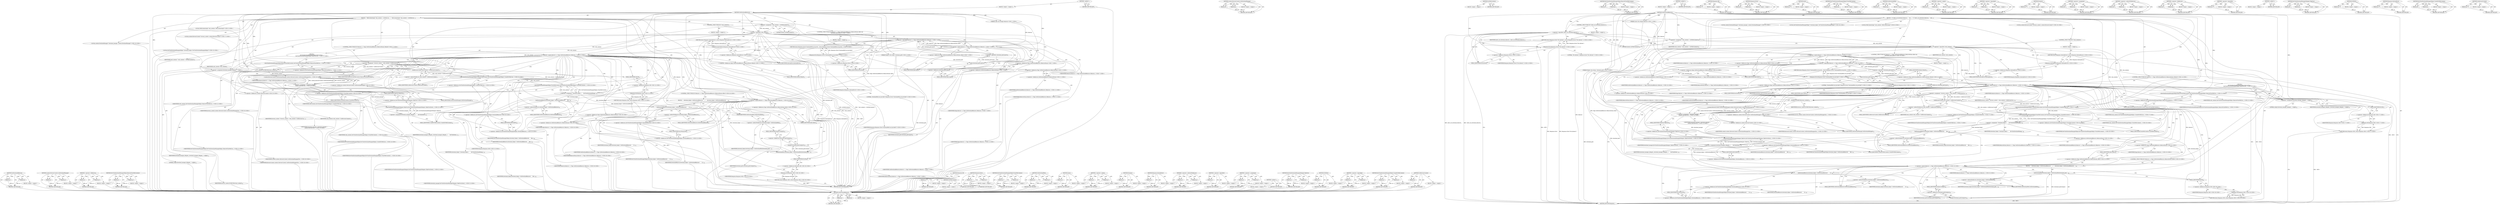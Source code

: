 digraph "GetBrowserContext" {
vulnerable_276 [label=<(METHOD,SetDownloadBehavior)>];
vulnerable_277 [label=<(PARAM,p1)>];
vulnerable_278 [label=<(PARAM,p2)>];
vulnerable_279 [label=<(BLOCK,&lt;empty&gt;,&lt;empty&gt;)>];
vulnerable_280 [label=<(METHOD_RETURN,ANY)>];
vulnerable_256 [label=<(METHOD,content.BrowserContext.GetDownloadManager)>];
vulnerable_257 [label=<(PARAM,p1)>];
vulnerable_258 [label=<(PARAM,p2)>];
vulnerable_259 [label=<(BLOCK,&lt;empty&gt;,&lt;empty&gt;)>];
vulnerable_260 [label=<(METHOD_RETURN,ANY)>];
vulnerable_210 [label=<(METHOD,&lt;operator&gt;.fieldAccess)>];
vulnerable_211 [label=<(PARAM,p1)>];
vulnerable_212 [label=<(PARAM,p2)>];
vulnerable_213 [label=<(BLOCK,&lt;empty&gt;,&lt;empty&gt;)>];
vulnerable_214 [label=<(METHOD_RETURN,ANY)>];
vulnerable_234 [label=<(METHOD,DevToolsDownloadManagerHelper.RemoveFromWebContents)>];
vulnerable_235 [label=<(PARAM,p1)>];
vulnerable_236 [label=<(PARAM,p2)>];
vulnerable_237 [label=<(BLOCK,&lt;empty&gt;,&lt;empty&gt;)>];
vulnerable_238 [label=<(METHOD_RETURN,ANY)>];
vulnerable_6 [label=<(METHOD,&lt;global&gt;)<SUB>1</SUB>>];
vulnerable_7 [label=<(BLOCK,&lt;empty&gt;,&lt;empty&gt;)<SUB>1</SUB>>];
vulnerable_8 [label=<(METHOD,SetDownloadBehavior)<SUB>1</SUB>>];
vulnerable_9 [label="<(PARAM,const std::string&amp; behavior)<SUB>1</SUB>>"];
vulnerable_10 [label="<(PARAM,Maybe&lt;std::string&gt; download_path)<SUB>2</SUB>>"];
vulnerable_11 [label=<(BLOCK,{
   WebContentsImpl* web_contents = GetWebCont...,{
   WebContentsImpl* web_contents = GetWebCont...)<SUB>2</SUB>>];
vulnerable_12 [label="<(LOCAL,WebContentsImpl* web_contents: WebContentsImpl*)<SUB>3</SUB>>"];
vulnerable_13 [label=<(&lt;operator&gt;.assignment,* web_contents = GetWebContents())<SUB>3</SUB>>];
vulnerable_14 [label=<(IDENTIFIER,web_contents,* web_contents = GetWebContents())<SUB>3</SUB>>];
vulnerable_15 [label=<(GetWebContents,GetWebContents())<SUB>3</SUB>>];
vulnerable_16 [label=<(CONTROL_STRUCTURE,IF,if (!web_contents))<SUB>4</SUB>>];
vulnerable_17 [label=<(&lt;operator&gt;.logicalNot,!web_contents)<SUB>4</SUB>>];
vulnerable_18 [label=<(IDENTIFIER,web_contents,!web_contents)<SUB>4</SUB>>];
vulnerable_19 [label=<(BLOCK,&lt;empty&gt;,&lt;empty&gt;)<SUB>5</SUB>>];
vulnerable_20 [label="<(RETURN,return Response::InternalError();,return Response::InternalError();)<SUB>5</SUB>>"];
vulnerable_21 [label="<(Response.InternalError,Response::InternalError())<SUB>5</SUB>>"];
vulnerable_22 [label="<(&lt;operator&gt;.fieldAccess,Response::InternalError)<SUB>5</SUB>>"];
vulnerable_23 [label="<(IDENTIFIER,Response,Response::InternalError())<SUB>5</SUB>>"];
vulnerable_24 [label=<(FIELD_IDENTIFIER,InternalError,InternalError)<SUB>5</SUB>>];
vulnerable_25 [label="<(CONTROL_STRUCTURE,IF,if (behavior == Page::SetDownloadBehavior::BehaviorEnum::Allow &amp;&amp;
      !download_path.isJust()))<SUB>7</SUB>>"];
vulnerable_26 [label="<(&lt;operator&gt;.logicalAnd,behavior == Page::SetDownloadBehavior::Behavior...)<SUB>7</SUB>>"];
vulnerable_27 [label="<(&lt;operator&gt;.equals,behavior == Page::SetDownloadBehavior::Behavior...)<SUB>7</SUB>>"];
vulnerable_28 [label="<(IDENTIFIER,behavior,behavior == Page::SetDownloadBehavior::Behavior...)<SUB>7</SUB>>"];
vulnerable_29 [label="<(&lt;operator&gt;.fieldAccess,Page::SetDownloadBehavior::BehaviorEnum::Allow)<SUB>7</SUB>>"];
vulnerable_30 [label="<(&lt;operator&gt;.fieldAccess,Page::SetDownloadBehavior::BehaviorEnum)<SUB>7</SUB>>"];
vulnerable_31 [label="<(IDENTIFIER,Page,behavior == Page::SetDownloadBehavior::Behavior...)<SUB>7</SUB>>"];
vulnerable_32 [label="<(&lt;operator&gt;.fieldAccess,SetDownloadBehavior::BehaviorEnum)<SUB>7</SUB>>"];
vulnerable_33 [label="<(IDENTIFIER,SetDownloadBehavior,behavior == Page::SetDownloadBehavior::Behavior...)<SUB>7</SUB>>"];
vulnerable_34 [label="<(IDENTIFIER,BehaviorEnum,behavior == Page::SetDownloadBehavior::Behavior...)<SUB>7</SUB>>"];
vulnerable_35 [label=<(FIELD_IDENTIFIER,Allow,Allow)<SUB>7</SUB>>];
vulnerable_36 [label=<(&lt;operator&gt;.logicalNot,!download_path.isJust())<SUB>8</SUB>>];
vulnerable_37 [label=<(isJust,download_path.isJust())<SUB>8</SUB>>];
vulnerable_38 [label=<(&lt;operator&gt;.fieldAccess,download_path.isJust)<SUB>8</SUB>>];
vulnerable_39 [label=<(IDENTIFIER,download_path,download_path.isJust())<SUB>8</SUB>>];
vulnerable_40 [label=<(FIELD_IDENTIFIER,isJust,isJust)<SUB>8</SUB>>];
vulnerable_41 [label=<(BLOCK,&lt;empty&gt;,&lt;empty&gt;)<SUB>9</SUB>>];
vulnerable_42 [label="<(RETURN,return Response::Error(&quot;downloadPath not provid...,return Response::Error(&quot;downloadPath not provid...)<SUB>9</SUB>>"];
vulnerable_43 [label="<(Response.Error,Response::Error(&quot;downloadPath not provided&quot;))<SUB>9</SUB>>"];
vulnerable_44 [label="<(&lt;operator&gt;.fieldAccess,Response::Error)<SUB>9</SUB>>"];
vulnerable_45 [label="<(IDENTIFIER,Response,Response::Error(&quot;downloadPath not provided&quot;))<SUB>9</SUB>>"];
vulnerable_46 [label=<(FIELD_IDENTIFIER,Error,Error)<SUB>9</SUB>>];
vulnerable_47 [label="<(LITERAL,&quot;downloadPath not provided&quot;,Response::Error(&quot;downloadPath not provided&quot;))<SUB>9</SUB>>"];
vulnerable_48 [label="<(CONTROL_STRUCTURE,IF,if (behavior == Page::SetDownloadBehavior::BehaviorEnum::Default))<SUB>11</SUB>>"];
vulnerable_49 [label="<(&lt;operator&gt;.equals,behavior == Page::SetDownloadBehavior::Behavior...)<SUB>11</SUB>>"];
vulnerable_50 [label="<(IDENTIFIER,behavior,behavior == Page::SetDownloadBehavior::Behavior...)<SUB>11</SUB>>"];
vulnerable_51 [label="<(&lt;operator&gt;.fieldAccess,Page::SetDownloadBehavior::BehaviorEnum::Default)<SUB>11</SUB>>"];
vulnerable_52 [label="<(&lt;operator&gt;.fieldAccess,Page::SetDownloadBehavior::BehaviorEnum)<SUB>11</SUB>>"];
vulnerable_53 [label="<(IDENTIFIER,Page,behavior == Page::SetDownloadBehavior::Behavior...)<SUB>11</SUB>>"];
vulnerable_54 [label="<(&lt;operator&gt;.fieldAccess,SetDownloadBehavior::BehaviorEnum)<SUB>11</SUB>>"];
vulnerable_55 [label="<(IDENTIFIER,SetDownloadBehavior,behavior == Page::SetDownloadBehavior::Behavior...)<SUB>11</SUB>>"];
vulnerable_56 [label="<(IDENTIFIER,BehaviorEnum,behavior == Page::SetDownloadBehavior::Behavior...)<SUB>11</SUB>>"];
vulnerable_57 [label=<(FIELD_IDENTIFIER,Default,Default)<SUB>11</SUB>>];
vulnerable_58 [label="<(BLOCK,{
    DevToolsDownloadManagerHelper::RemoveFrom...,{
    DevToolsDownloadManagerHelper::RemoveFrom...)<SUB>11</SUB>>"];
vulnerable_59 [label="<(DevToolsDownloadManagerHelper.RemoveFromWebContents,DevToolsDownloadManagerHelper::RemoveFromWebCon...)<SUB>12</SUB>>"];
vulnerable_60 [label="<(&lt;operator&gt;.fieldAccess,DevToolsDownloadManagerHelper::RemoveFromWebCon...)<SUB>12</SUB>>"];
vulnerable_61 [label="<(IDENTIFIER,DevToolsDownloadManagerHelper,DevToolsDownloadManagerHelper::RemoveFromWebCon...)<SUB>12</SUB>>"];
vulnerable_62 [label=<(FIELD_IDENTIFIER,RemoveFromWebContents,RemoveFromWebContents)<SUB>12</SUB>>];
vulnerable_63 [label="<(IDENTIFIER,web_contents,DevToolsDownloadManagerHelper::RemoveFromWebCon...)<SUB>12</SUB>>"];
vulnerable_64 [label=<(&lt;operator&gt;.assignment,download_manager_delegate_ = nullptr)<SUB>13</SUB>>];
vulnerable_65 [label=<(IDENTIFIER,download_manager_delegate_,download_manager_delegate_ = nullptr)<SUB>13</SUB>>];
vulnerable_66 [label=<(LITERAL,nullptr,download_manager_delegate_ = nullptr)<SUB>13</SUB>>];
vulnerable_67 [label="<(RETURN,return Response::OK();,return Response::OK();)<SUB>14</SUB>>"];
vulnerable_68 [label="<(Response.OK,Response::OK())<SUB>14</SUB>>"];
vulnerable_69 [label="<(&lt;operator&gt;.fieldAccess,Response::OK)<SUB>14</SUB>>"];
vulnerable_70 [label="<(IDENTIFIER,Response,Response::OK())<SUB>14</SUB>>"];
vulnerable_71 [label=<(FIELD_IDENTIFIER,OK,OK)<SUB>14</SUB>>];
vulnerable_72 [label="<(LOCAL,content.BrowserContext* browser_context: content.BrowserContext*)<SUB>17</SUB>>"];
vulnerable_73 [label=<(&lt;operator&gt;.assignment,* browser_context = web_contents-&gt;GetBrowserCon...)<SUB>17</SUB>>];
vulnerable_74 [label=<(IDENTIFIER,browser_context,* browser_context = web_contents-&gt;GetBrowserCon...)<SUB>17</SUB>>];
vulnerable_75 [label=<(GetBrowserContext,web_contents-&gt;GetBrowserContext())<SUB>17</SUB>>];
vulnerable_76 [label=<(&lt;operator&gt;.indirectFieldAccess,web_contents-&gt;GetBrowserContext)<SUB>17</SUB>>];
vulnerable_77 [label=<(IDENTIFIER,web_contents,web_contents-&gt;GetBrowserContext())<SUB>17</SUB>>];
vulnerable_78 [label=<(FIELD_IDENTIFIER,GetBrowserContext,GetBrowserContext)<SUB>17</SUB>>];
vulnerable_79 [label=<(DCHECK,DCHECK(browser_context))<SUB>18</SUB>>];
vulnerable_80 [label=<(IDENTIFIER,browser_context,DCHECK(browser_context))<SUB>18</SUB>>];
vulnerable_81 [label="<(LOCAL,content.DownloadManager* download_manager: content.DownloadManager*)<SUB>19</SUB>>"];
vulnerable_82 [label="<(&lt;operator&gt;.assignment,* download_manager =
      content::BrowserCont...)<SUB>19</SUB>>"];
vulnerable_83 [label="<(IDENTIFIER,download_manager,* download_manager =
      content::BrowserCont...)<SUB>19</SUB>>"];
vulnerable_84 [label="<(content.BrowserContext.GetDownloadManager,content::BrowserContext::GetDownloadManager(bro...)<SUB>20</SUB>>"];
vulnerable_85 [label="<(&lt;operator&gt;.fieldAccess,content::BrowserContext::GetDownloadManager)<SUB>20</SUB>>"];
vulnerable_86 [label="<(&lt;operator&gt;.fieldAccess,content::BrowserContext)<SUB>20</SUB>>"];
vulnerable_87 [label="<(IDENTIFIER,content,content::BrowserContext::GetDownloadManager(bro...)<SUB>20</SUB>>"];
vulnerable_88 [label="<(IDENTIFIER,BrowserContext,content::BrowserContext::GetDownloadManager(bro...)<SUB>20</SUB>>"];
vulnerable_89 [label=<(FIELD_IDENTIFIER,GetDownloadManager,GetDownloadManager)<SUB>20</SUB>>];
vulnerable_90 [label="<(IDENTIFIER,browser_context,content::BrowserContext::GetDownloadManager(bro...)<SUB>20</SUB>>"];
vulnerable_91 [label=<(&lt;operator&gt;.assignment,download_manager_delegate_ =
      DevToolsDown...)<SUB>21</SUB>>];
vulnerable_92 [label=<(IDENTIFIER,download_manager_delegate_,download_manager_delegate_ =
      DevToolsDown...)<SUB>21</SUB>>];
vulnerable_93 [label="<(DevToolsDownloadManagerDelegate.TakeOver,DevToolsDownloadManagerDelegate::TakeOver(downl...)<SUB>22</SUB>>"];
vulnerable_94 [label="<(&lt;operator&gt;.fieldAccess,DevToolsDownloadManagerDelegate::TakeOver)<SUB>22</SUB>>"];
vulnerable_95 [label="<(IDENTIFIER,DevToolsDownloadManagerDelegate,DevToolsDownloadManagerDelegate::TakeOver(downl...)<SUB>22</SUB>>"];
vulnerable_96 [label=<(FIELD_IDENTIFIER,TakeOver,TakeOver)<SUB>22</SUB>>];
vulnerable_97 [label="<(IDENTIFIER,download_manager,DevToolsDownloadManagerDelegate::TakeOver(downl...)<SUB>22</SUB>>"];
vulnerable_98 [label="<(DevToolsDownloadManagerHelper.CreateForWebContents,DevToolsDownloadManagerHelper::CreateForWebCont...)<SUB>24</SUB>>"];
vulnerable_99 [label="<(&lt;operator&gt;.fieldAccess,DevToolsDownloadManagerHelper::CreateForWebCont...)<SUB>24</SUB>>"];
vulnerable_100 [label="<(IDENTIFIER,DevToolsDownloadManagerHelper,DevToolsDownloadManagerHelper::CreateForWebCont...)<SUB>24</SUB>>"];
vulnerable_101 [label=<(FIELD_IDENTIFIER,CreateForWebContents,CreateForWebContents)<SUB>24</SUB>>];
vulnerable_102 [label="<(IDENTIFIER,web_contents,DevToolsDownloadManagerHelper::CreateForWebCont...)<SUB>24</SUB>>"];
vulnerable_103 [label="<(LOCAL,DevToolsDownloadManagerHelper* download_helper: DevToolsDownloadManagerHelper*)<SUB>25</SUB>>"];
vulnerable_104 [label=<(&lt;operator&gt;.assignment,* download_helper =
      DevToolsDownloadManag...)<SUB>25</SUB>>];
vulnerable_105 [label=<(IDENTIFIER,download_helper,* download_helper =
      DevToolsDownloadManag...)<SUB>25</SUB>>];
vulnerable_106 [label="<(DevToolsDownloadManagerHelper.FromWebContents,DevToolsDownloadManagerHelper::FromWebContents(...)<SUB>26</SUB>>"];
vulnerable_107 [label="<(&lt;operator&gt;.fieldAccess,DevToolsDownloadManagerHelper::FromWebContents)<SUB>26</SUB>>"];
vulnerable_108 [label="<(IDENTIFIER,DevToolsDownloadManagerHelper,DevToolsDownloadManagerHelper::FromWebContents(...)<SUB>26</SUB>>"];
vulnerable_109 [label=<(FIELD_IDENTIFIER,FromWebContents,FromWebContents)<SUB>26</SUB>>];
vulnerable_110 [label="<(IDENTIFIER,web_contents,DevToolsDownloadManagerHelper::FromWebContents(...)<SUB>26</SUB>>"];
vulnerable_111 [label=<(SetDownloadBehavior,download_helper-&gt;SetDownloadBehavior(
      Dev...)<SUB>28</SUB>>];
vulnerable_112 [label=<(&lt;operator&gt;.indirectFieldAccess,download_helper-&gt;SetDownloadBehavior)<SUB>28</SUB>>];
vulnerable_113 [label=<(IDENTIFIER,download_helper,download_helper-&gt;SetDownloadBehavior(
      Dev...)<SUB>28</SUB>>];
vulnerable_114 [label=<(FIELD_IDENTIFIER,SetDownloadBehavior,SetDownloadBehavior)<SUB>28</SUB>>];
vulnerable_115 [label="<(&lt;operator&gt;.fieldAccess,DevToolsDownloadManagerHelper::DownloadBehavior...)<SUB>29</SUB>>"];
vulnerable_116 [label="<(&lt;operator&gt;.fieldAccess,DevToolsDownloadManagerHelper::DownloadBehavior)<SUB>29</SUB>>"];
vulnerable_117 [label=<(IDENTIFIER,DevToolsDownloadManagerHelper,download_helper-&gt;SetDownloadBehavior(
      Dev...)<SUB>29</SUB>>];
vulnerable_118 [label=<(IDENTIFIER,DownloadBehavior,download_helper-&gt;SetDownloadBehavior(
      Dev...)<SUB>29</SUB>>];
vulnerable_119 [label=<(FIELD_IDENTIFIER,DENY,DENY)<SUB>29</SUB>>];
vulnerable_120 [label="<(CONTROL_STRUCTURE,IF,if (behavior == Page::SetDownloadBehavior::BehaviorEnum::Allow))<SUB>30</SUB>>"];
vulnerable_121 [label="<(&lt;operator&gt;.equals,behavior == Page::SetDownloadBehavior::Behavior...)<SUB>30</SUB>>"];
vulnerable_122 [label="<(IDENTIFIER,behavior,behavior == Page::SetDownloadBehavior::Behavior...)<SUB>30</SUB>>"];
vulnerable_123 [label="<(&lt;operator&gt;.fieldAccess,Page::SetDownloadBehavior::BehaviorEnum::Allow)<SUB>30</SUB>>"];
vulnerable_124 [label="<(&lt;operator&gt;.fieldAccess,Page::SetDownloadBehavior::BehaviorEnum)<SUB>30</SUB>>"];
vulnerable_125 [label="<(IDENTIFIER,Page,behavior == Page::SetDownloadBehavior::Behavior...)<SUB>30</SUB>>"];
vulnerable_126 [label="<(&lt;operator&gt;.fieldAccess,SetDownloadBehavior::BehaviorEnum)<SUB>30</SUB>>"];
vulnerable_127 [label="<(IDENTIFIER,SetDownloadBehavior,behavior == Page::SetDownloadBehavior::Behavior...)<SUB>30</SUB>>"];
vulnerable_128 [label="<(IDENTIFIER,BehaviorEnum,behavior == Page::SetDownloadBehavior::Behavior...)<SUB>30</SUB>>"];
vulnerable_129 [label=<(FIELD_IDENTIFIER,Allow,Allow)<SUB>30</SUB>>];
vulnerable_130 [label=<(BLOCK,{
    download_helper-&gt;SetDownloadBehavior(
   ...,{
    download_helper-&gt;SetDownloadBehavior(
   ...)<SUB>30</SUB>>];
vulnerable_131 [label=<(SetDownloadBehavior,download_helper-&gt;SetDownloadBehavior(
        D...)<SUB>31</SUB>>];
vulnerable_132 [label=<(&lt;operator&gt;.indirectFieldAccess,download_helper-&gt;SetDownloadBehavior)<SUB>31</SUB>>];
vulnerable_133 [label=<(IDENTIFIER,download_helper,download_helper-&gt;SetDownloadBehavior(
        D...)<SUB>31</SUB>>];
vulnerable_134 [label=<(FIELD_IDENTIFIER,SetDownloadBehavior,SetDownloadBehavior)<SUB>31</SUB>>];
vulnerable_135 [label="<(&lt;operator&gt;.fieldAccess,DevToolsDownloadManagerHelper::DownloadBehavior...)<SUB>32</SUB>>"];
vulnerable_136 [label="<(&lt;operator&gt;.fieldAccess,DevToolsDownloadManagerHelper::DownloadBehavior)<SUB>32</SUB>>"];
vulnerable_137 [label=<(IDENTIFIER,DevToolsDownloadManagerHelper,download_helper-&gt;SetDownloadBehavior(
        D...)<SUB>32</SUB>>];
vulnerable_138 [label=<(IDENTIFIER,DownloadBehavior,download_helper-&gt;SetDownloadBehavior(
        D...)<SUB>32</SUB>>];
vulnerable_139 [label=<(FIELD_IDENTIFIER,ALLOW,ALLOW)<SUB>32</SUB>>];
vulnerable_140 [label=<(SetDownloadPath,download_helper-&gt;SetDownloadPath(download_path....)<SUB>33</SUB>>];
vulnerable_141 [label=<(&lt;operator&gt;.indirectFieldAccess,download_helper-&gt;SetDownloadPath)<SUB>33</SUB>>];
vulnerable_142 [label=<(IDENTIFIER,download_helper,download_helper-&gt;SetDownloadPath(download_path....)<SUB>33</SUB>>];
vulnerable_143 [label=<(FIELD_IDENTIFIER,SetDownloadPath,SetDownloadPath)<SUB>33</SUB>>];
vulnerable_144 [label=<(fromJust,download_path.fromJust())<SUB>33</SUB>>];
vulnerable_145 [label=<(&lt;operator&gt;.fieldAccess,download_path.fromJust)<SUB>33</SUB>>];
vulnerable_146 [label=<(IDENTIFIER,download_path,download_path.fromJust())<SUB>33</SUB>>];
vulnerable_147 [label=<(FIELD_IDENTIFIER,fromJust,fromJust)<SUB>33</SUB>>];
vulnerable_148 [label="<(RETURN,return Response::OK();,return Response::OK();)<SUB>36</SUB>>"];
vulnerable_149 [label="<(Response.OK,Response::OK())<SUB>36</SUB>>"];
vulnerable_150 [label="<(&lt;operator&gt;.fieldAccess,Response::OK)<SUB>36</SUB>>"];
vulnerable_151 [label="<(IDENTIFIER,Response,Response::OK())<SUB>36</SUB>>"];
vulnerable_152 [label=<(FIELD_IDENTIFIER,OK,OK)<SUB>36</SUB>>];
vulnerable_153 [label=<(METHOD_RETURN,Response)<SUB>1</SUB>>];
vulnerable_155 [label=<(METHOD_RETURN,ANY)<SUB>1</SUB>>];
vulnerable_239 [label=<(METHOD,Response.OK)>];
vulnerable_240 [label=<(PARAM,p1)>];
vulnerable_241 [label=<(BLOCK,&lt;empty&gt;,&lt;empty&gt;)>];
vulnerable_242 [label=<(METHOD_RETURN,ANY)>];
vulnerable_199 [label=<(METHOD,GetWebContents)>];
vulnerable_200 [label=<(BLOCK,&lt;empty&gt;,&lt;empty&gt;)>];
vulnerable_201 [label=<(METHOD_RETURN,ANY)>];
vulnerable_229 [label=<(METHOD,Response.Error)>];
vulnerable_230 [label=<(PARAM,p1)>];
vulnerable_231 [label=<(PARAM,p2)>];
vulnerable_232 [label=<(BLOCK,&lt;empty&gt;,&lt;empty&gt;)>];
vulnerable_233 [label=<(METHOD_RETURN,ANY)>];
vulnerable_271 [label=<(METHOD,DevToolsDownloadManagerHelper.FromWebContents)>];
vulnerable_272 [label=<(PARAM,p1)>];
vulnerable_273 [label=<(PARAM,p2)>];
vulnerable_274 [label=<(BLOCK,&lt;empty&gt;,&lt;empty&gt;)>];
vulnerable_275 [label=<(METHOD_RETURN,ANY)>];
vulnerable_281 [label=<(METHOD,SetDownloadPath)>];
vulnerable_282 [label=<(PARAM,p1)>];
vulnerable_283 [label=<(PARAM,p2)>];
vulnerable_284 [label=<(BLOCK,&lt;empty&gt;,&lt;empty&gt;)>];
vulnerable_285 [label=<(METHOD_RETURN,ANY)>];
vulnerable_225 [label=<(METHOD,isJust)>];
vulnerable_226 [label=<(PARAM,p1)>];
vulnerable_227 [label=<(BLOCK,&lt;empty&gt;,&lt;empty&gt;)>];
vulnerable_228 [label=<(METHOD_RETURN,ANY)>];
vulnerable_220 [label=<(METHOD,&lt;operator&gt;.equals)>];
vulnerable_221 [label=<(PARAM,p1)>];
vulnerable_222 [label=<(PARAM,p2)>];
vulnerable_223 [label=<(BLOCK,&lt;empty&gt;,&lt;empty&gt;)>];
vulnerable_224 [label=<(METHOD_RETURN,ANY)>];
vulnerable_286 [label=<(METHOD,fromJust)>];
vulnerable_287 [label=<(PARAM,p1)>];
vulnerable_288 [label=<(BLOCK,&lt;empty&gt;,&lt;empty&gt;)>];
vulnerable_289 [label=<(METHOD_RETURN,ANY)>];
vulnerable_206 [label=<(METHOD,Response.InternalError)>];
vulnerable_207 [label=<(PARAM,p1)>];
vulnerable_208 [label=<(BLOCK,&lt;empty&gt;,&lt;empty&gt;)>];
vulnerable_209 [label=<(METHOD_RETURN,ANY)>];
vulnerable_247 [label=<(METHOD,&lt;operator&gt;.indirectFieldAccess)>];
vulnerable_248 [label=<(PARAM,p1)>];
vulnerable_249 [label=<(PARAM,p2)>];
vulnerable_250 [label=<(BLOCK,&lt;empty&gt;,&lt;empty&gt;)>];
vulnerable_251 [label=<(METHOD_RETURN,ANY)>];
vulnerable_202 [label=<(METHOD,&lt;operator&gt;.logicalNot)>];
vulnerable_203 [label=<(PARAM,p1)>];
vulnerable_204 [label=<(BLOCK,&lt;empty&gt;,&lt;empty&gt;)>];
vulnerable_205 [label=<(METHOD_RETURN,ANY)>];
vulnerable_194 [label=<(METHOD,&lt;operator&gt;.assignment)>];
vulnerable_195 [label=<(PARAM,p1)>];
vulnerable_196 [label=<(PARAM,p2)>];
vulnerable_197 [label=<(BLOCK,&lt;empty&gt;,&lt;empty&gt;)>];
vulnerable_198 [label=<(METHOD_RETURN,ANY)>];
vulnerable_188 [label=<(METHOD,&lt;global&gt;)<SUB>1</SUB>>];
vulnerable_189 [label=<(BLOCK,&lt;empty&gt;,&lt;empty&gt;)>];
vulnerable_190 [label=<(METHOD_RETURN,ANY)>];
vulnerable_261 [label=<(METHOD,DevToolsDownloadManagerDelegate.TakeOver)>];
vulnerable_262 [label=<(PARAM,p1)>];
vulnerable_263 [label=<(PARAM,p2)>];
vulnerable_264 [label=<(BLOCK,&lt;empty&gt;,&lt;empty&gt;)>];
vulnerable_265 [label=<(METHOD_RETURN,ANY)>];
vulnerable_252 [label=<(METHOD,DCHECK)>];
vulnerable_253 [label=<(PARAM,p1)>];
vulnerable_254 [label=<(BLOCK,&lt;empty&gt;,&lt;empty&gt;)>];
vulnerable_255 [label=<(METHOD_RETURN,ANY)>];
vulnerable_215 [label=<(METHOD,&lt;operator&gt;.logicalAnd)>];
vulnerable_216 [label=<(PARAM,p1)>];
vulnerable_217 [label=<(PARAM,p2)>];
vulnerable_218 [label=<(BLOCK,&lt;empty&gt;,&lt;empty&gt;)>];
vulnerable_219 [label=<(METHOD_RETURN,ANY)>];
vulnerable_266 [label=<(METHOD,DevToolsDownloadManagerHelper.CreateForWebContents)>];
vulnerable_267 [label=<(PARAM,p1)>];
vulnerable_268 [label=<(PARAM,p2)>];
vulnerable_269 [label=<(BLOCK,&lt;empty&gt;,&lt;empty&gt;)>];
vulnerable_270 [label=<(METHOD_RETURN,ANY)>];
vulnerable_243 [label=<(METHOD,GetBrowserContext)>];
vulnerable_244 [label=<(PARAM,p1)>];
vulnerable_245 [label=<(BLOCK,&lt;empty&gt;,&lt;empty&gt;)>];
vulnerable_246 [label=<(METHOD_RETURN,ANY)>];
fixed_288 [label=<(METHOD,SetDownloadBehavior)>];
fixed_289 [label=<(PARAM,p1)>];
fixed_290 [label=<(PARAM,p2)>];
fixed_291 [label=<(BLOCK,&lt;empty&gt;,&lt;empty&gt;)>];
fixed_292 [label=<(METHOD_RETURN,ANY)>];
fixed_268 [label=<(METHOD,content.BrowserContext.GetDownloadManager)>];
fixed_269 [label=<(PARAM,p1)>];
fixed_270 [label=<(PARAM,p2)>];
fixed_271 [label=<(BLOCK,&lt;empty&gt;,&lt;empty&gt;)>];
fixed_272 [label=<(METHOD_RETURN,ANY)>];
fixed_225 [label=<(METHOD,GetWebContents)>];
fixed_226 [label=<(BLOCK,&lt;empty&gt;,&lt;empty&gt;)>];
fixed_227 [label=<(METHOD_RETURN,ANY)>];
fixed_246 [label=<(METHOD,DevToolsDownloadManagerHelper.RemoveFromWebContents)>];
fixed_247 [label=<(PARAM,p1)>];
fixed_248 [label=<(PARAM,p2)>];
fixed_249 [label=<(BLOCK,&lt;empty&gt;,&lt;empty&gt;)>];
fixed_250 [label=<(METHOD_RETURN,ANY)>];
fixed_6 [label=<(METHOD,&lt;global&gt;)<SUB>1</SUB>>];
fixed_7 [label=<(BLOCK,&lt;empty&gt;,&lt;empty&gt;)<SUB>1</SUB>>];
fixed_8 [label=<(METHOD,SetDownloadBehavior)<SUB>1</SUB>>];
fixed_9 [label="<(PARAM,const std::string&amp; behavior)<SUB>1</SUB>>"];
fixed_10 [label="<(PARAM,Maybe&lt;std::string&gt; download_path)<SUB>2</SUB>>"];
fixed_11 [label=<(BLOCK,{
  if (!allow_set_download_behavior_)
    retu...,{
  if (!allow_set_download_behavior_)
    retu...)<SUB>2</SUB>>];
fixed_12 [label=<(CONTROL_STRUCTURE,IF,if (!allow_set_download_behavior_))<SUB>3</SUB>>];
fixed_13 [label=<(&lt;operator&gt;.logicalNot,!allow_set_download_behavior_)<SUB>3</SUB>>];
fixed_14 [label=<(IDENTIFIER,allow_set_download_behavior_,!allow_set_download_behavior_)<SUB>3</SUB>>];
fixed_15 [label=<(BLOCK,&lt;empty&gt;,&lt;empty&gt;)<SUB>4</SUB>>];
fixed_16 [label="<(RETURN,return Response::Error(&quot;Not allowed.&quot;);,return Response::Error(&quot;Not allowed.&quot;);)<SUB>4</SUB>>"];
fixed_17 [label="<(Response.Error,Response::Error(&quot;Not allowed.&quot;))<SUB>4</SUB>>"];
fixed_18 [label="<(&lt;operator&gt;.fieldAccess,Response::Error)<SUB>4</SUB>>"];
fixed_19 [label="<(IDENTIFIER,Response,Response::Error(&quot;Not allowed.&quot;))<SUB>4</SUB>>"];
fixed_20 [label=<(FIELD_IDENTIFIER,Error,Error)<SUB>4</SUB>>];
fixed_21 [label="<(LITERAL,&quot;Not allowed.&quot;,Response::Error(&quot;Not allowed.&quot;))<SUB>4</SUB>>"];
fixed_22 [label="<(LOCAL,WebContentsImpl* web_contents: WebContentsImpl*)<SUB>6</SUB>>"];
fixed_23 [label=<(&lt;operator&gt;.assignment,* web_contents = GetWebContents())<SUB>6</SUB>>];
fixed_24 [label=<(IDENTIFIER,web_contents,* web_contents = GetWebContents())<SUB>6</SUB>>];
fixed_25 [label=<(GetWebContents,GetWebContents())<SUB>6</SUB>>];
fixed_26 [label=<(CONTROL_STRUCTURE,IF,if (!web_contents))<SUB>7</SUB>>];
fixed_27 [label=<(&lt;operator&gt;.logicalNot,!web_contents)<SUB>7</SUB>>];
fixed_28 [label=<(IDENTIFIER,web_contents,!web_contents)<SUB>7</SUB>>];
fixed_29 [label=<(BLOCK,&lt;empty&gt;,&lt;empty&gt;)<SUB>8</SUB>>];
fixed_30 [label="<(RETURN,return Response::InternalError();,return Response::InternalError();)<SUB>8</SUB>>"];
fixed_31 [label="<(Response.InternalError,Response::InternalError())<SUB>8</SUB>>"];
fixed_32 [label="<(&lt;operator&gt;.fieldAccess,Response::InternalError)<SUB>8</SUB>>"];
fixed_33 [label="<(IDENTIFIER,Response,Response::InternalError())<SUB>8</SUB>>"];
fixed_34 [label=<(FIELD_IDENTIFIER,InternalError,InternalError)<SUB>8</SUB>>];
fixed_35 [label="<(CONTROL_STRUCTURE,IF,if (behavior == Page::SetDownloadBehavior::BehaviorEnum::Allow &amp;&amp;
      !download_path.isJust()))<SUB>10</SUB>>"];
fixed_36 [label="<(&lt;operator&gt;.logicalAnd,behavior == Page::SetDownloadBehavior::Behavior...)<SUB>10</SUB>>"];
fixed_37 [label="<(&lt;operator&gt;.equals,behavior == Page::SetDownloadBehavior::Behavior...)<SUB>10</SUB>>"];
fixed_38 [label="<(IDENTIFIER,behavior,behavior == Page::SetDownloadBehavior::Behavior...)<SUB>10</SUB>>"];
fixed_39 [label="<(&lt;operator&gt;.fieldAccess,Page::SetDownloadBehavior::BehaviorEnum::Allow)<SUB>10</SUB>>"];
fixed_40 [label="<(&lt;operator&gt;.fieldAccess,Page::SetDownloadBehavior::BehaviorEnum)<SUB>10</SUB>>"];
fixed_41 [label="<(IDENTIFIER,Page,behavior == Page::SetDownloadBehavior::Behavior...)<SUB>10</SUB>>"];
fixed_42 [label="<(&lt;operator&gt;.fieldAccess,SetDownloadBehavior::BehaviorEnum)<SUB>10</SUB>>"];
fixed_43 [label="<(IDENTIFIER,SetDownloadBehavior,behavior == Page::SetDownloadBehavior::Behavior...)<SUB>10</SUB>>"];
fixed_44 [label="<(IDENTIFIER,BehaviorEnum,behavior == Page::SetDownloadBehavior::Behavior...)<SUB>10</SUB>>"];
fixed_45 [label=<(FIELD_IDENTIFIER,Allow,Allow)<SUB>10</SUB>>];
fixed_46 [label=<(&lt;operator&gt;.logicalNot,!download_path.isJust())<SUB>11</SUB>>];
fixed_47 [label=<(isJust,download_path.isJust())<SUB>11</SUB>>];
fixed_48 [label=<(&lt;operator&gt;.fieldAccess,download_path.isJust)<SUB>11</SUB>>];
fixed_49 [label=<(IDENTIFIER,download_path,download_path.isJust())<SUB>11</SUB>>];
fixed_50 [label=<(FIELD_IDENTIFIER,isJust,isJust)<SUB>11</SUB>>];
fixed_51 [label=<(BLOCK,&lt;empty&gt;,&lt;empty&gt;)<SUB>12</SUB>>];
fixed_52 [label="<(RETURN,return Response::Error(&quot;downloadPath not provid...,return Response::Error(&quot;downloadPath not provid...)<SUB>12</SUB>>"];
fixed_53 [label="<(Response.Error,Response::Error(&quot;downloadPath not provided&quot;))<SUB>12</SUB>>"];
fixed_54 [label="<(&lt;operator&gt;.fieldAccess,Response::Error)<SUB>12</SUB>>"];
fixed_55 [label="<(IDENTIFIER,Response,Response::Error(&quot;downloadPath not provided&quot;))<SUB>12</SUB>>"];
fixed_56 [label=<(FIELD_IDENTIFIER,Error,Error)<SUB>12</SUB>>];
fixed_57 [label="<(LITERAL,&quot;downloadPath not provided&quot;,Response::Error(&quot;downloadPath not provided&quot;))<SUB>12</SUB>>"];
fixed_58 [label="<(CONTROL_STRUCTURE,IF,if (behavior == Page::SetDownloadBehavior::BehaviorEnum::Default))<SUB>14</SUB>>"];
fixed_59 [label="<(&lt;operator&gt;.equals,behavior == Page::SetDownloadBehavior::Behavior...)<SUB>14</SUB>>"];
fixed_60 [label="<(IDENTIFIER,behavior,behavior == Page::SetDownloadBehavior::Behavior...)<SUB>14</SUB>>"];
fixed_61 [label="<(&lt;operator&gt;.fieldAccess,Page::SetDownloadBehavior::BehaviorEnum::Default)<SUB>14</SUB>>"];
fixed_62 [label="<(&lt;operator&gt;.fieldAccess,Page::SetDownloadBehavior::BehaviorEnum)<SUB>14</SUB>>"];
fixed_63 [label="<(IDENTIFIER,Page,behavior == Page::SetDownloadBehavior::Behavior...)<SUB>14</SUB>>"];
fixed_64 [label="<(&lt;operator&gt;.fieldAccess,SetDownloadBehavior::BehaviorEnum)<SUB>14</SUB>>"];
fixed_65 [label="<(IDENTIFIER,SetDownloadBehavior,behavior == Page::SetDownloadBehavior::Behavior...)<SUB>14</SUB>>"];
fixed_66 [label="<(IDENTIFIER,BehaviorEnum,behavior == Page::SetDownloadBehavior::Behavior...)<SUB>14</SUB>>"];
fixed_67 [label=<(FIELD_IDENTIFIER,Default,Default)<SUB>14</SUB>>];
fixed_68 [label="<(BLOCK,{
    DevToolsDownloadManagerHelper::RemoveFrom...,{
    DevToolsDownloadManagerHelper::RemoveFrom...)<SUB>14</SUB>>"];
fixed_69 [label="<(DevToolsDownloadManagerHelper.RemoveFromWebContents,DevToolsDownloadManagerHelper::RemoveFromWebCon...)<SUB>15</SUB>>"];
fixed_70 [label="<(&lt;operator&gt;.fieldAccess,DevToolsDownloadManagerHelper::RemoveFromWebCon...)<SUB>15</SUB>>"];
fixed_71 [label="<(IDENTIFIER,DevToolsDownloadManagerHelper,DevToolsDownloadManagerHelper::RemoveFromWebCon...)<SUB>15</SUB>>"];
fixed_72 [label=<(FIELD_IDENTIFIER,RemoveFromWebContents,RemoveFromWebContents)<SUB>15</SUB>>];
fixed_73 [label="<(IDENTIFIER,web_contents,DevToolsDownloadManagerHelper::RemoveFromWebCon...)<SUB>15</SUB>>"];
fixed_74 [label=<(&lt;operator&gt;.assignment,download_manager_delegate_ = nullptr)<SUB>16</SUB>>];
fixed_75 [label=<(IDENTIFIER,download_manager_delegate_,download_manager_delegate_ = nullptr)<SUB>16</SUB>>];
fixed_76 [label=<(LITERAL,nullptr,download_manager_delegate_ = nullptr)<SUB>16</SUB>>];
fixed_77 [label="<(RETURN,return Response::OK();,return Response::OK();)<SUB>17</SUB>>"];
fixed_78 [label="<(Response.OK,Response::OK())<SUB>17</SUB>>"];
fixed_79 [label="<(&lt;operator&gt;.fieldAccess,Response::OK)<SUB>17</SUB>>"];
fixed_80 [label="<(IDENTIFIER,Response,Response::OK())<SUB>17</SUB>>"];
fixed_81 [label=<(FIELD_IDENTIFIER,OK,OK)<SUB>17</SUB>>];
fixed_82 [label="<(LOCAL,content.BrowserContext* browser_context: content.BrowserContext*)<SUB>20</SUB>>"];
fixed_83 [label=<(&lt;operator&gt;.assignment,* browser_context = web_contents-&gt;GetBrowserCon...)<SUB>20</SUB>>];
fixed_84 [label=<(IDENTIFIER,browser_context,* browser_context = web_contents-&gt;GetBrowserCon...)<SUB>20</SUB>>];
fixed_85 [label=<(GetBrowserContext,web_contents-&gt;GetBrowserContext())<SUB>20</SUB>>];
fixed_86 [label=<(&lt;operator&gt;.indirectFieldAccess,web_contents-&gt;GetBrowserContext)<SUB>20</SUB>>];
fixed_87 [label=<(IDENTIFIER,web_contents,web_contents-&gt;GetBrowserContext())<SUB>20</SUB>>];
fixed_88 [label=<(FIELD_IDENTIFIER,GetBrowserContext,GetBrowserContext)<SUB>20</SUB>>];
fixed_89 [label=<(DCHECK,DCHECK(browser_context))<SUB>21</SUB>>];
fixed_90 [label=<(IDENTIFIER,browser_context,DCHECK(browser_context))<SUB>21</SUB>>];
fixed_91 [label="<(LOCAL,content.DownloadManager* download_manager: content.DownloadManager*)<SUB>22</SUB>>"];
fixed_92 [label="<(&lt;operator&gt;.assignment,* download_manager =
      content::BrowserCont...)<SUB>22</SUB>>"];
fixed_93 [label="<(IDENTIFIER,download_manager,* download_manager =
      content::BrowserCont...)<SUB>22</SUB>>"];
fixed_94 [label="<(content.BrowserContext.GetDownloadManager,content::BrowserContext::GetDownloadManager(bro...)<SUB>23</SUB>>"];
fixed_95 [label="<(&lt;operator&gt;.fieldAccess,content::BrowserContext::GetDownloadManager)<SUB>23</SUB>>"];
fixed_96 [label="<(&lt;operator&gt;.fieldAccess,content::BrowserContext)<SUB>23</SUB>>"];
fixed_97 [label="<(IDENTIFIER,content,content::BrowserContext::GetDownloadManager(bro...)<SUB>23</SUB>>"];
fixed_98 [label="<(IDENTIFIER,BrowserContext,content::BrowserContext::GetDownloadManager(bro...)<SUB>23</SUB>>"];
fixed_99 [label=<(FIELD_IDENTIFIER,GetDownloadManager,GetDownloadManager)<SUB>23</SUB>>];
fixed_100 [label="<(IDENTIFIER,browser_context,content::BrowserContext::GetDownloadManager(bro...)<SUB>23</SUB>>"];
fixed_101 [label=<(&lt;operator&gt;.assignment,download_manager_delegate_ =
      DevToolsDown...)<SUB>24</SUB>>];
fixed_102 [label=<(IDENTIFIER,download_manager_delegate_,download_manager_delegate_ =
      DevToolsDown...)<SUB>24</SUB>>];
fixed_103 [label="<(DevToolsDownloadManagerDelegate.TakeOver,DevToolsDownloadManagerDelegate::TakeOver(downl...)<SUB>25</SUB>>"];
fixed_104 [label="<(&lt;operator&gt;.fieldAccess,DevToolsDownloadManagerDelegate::TakeOver)<SUB>25</SUB>>"];
fixed_105 [label="<(IDENTIFIER,DevToolsDownloadManagerDelegate,DevToolsDownloadManagerDelegate::TakeOver(downl...)<SUB>25</SUB>>"];
fixed_106 [label=<(FIELD_IDENTIFIER,TakeOver,TakeOver)<SUB>25</SUB>>];
fixed_107 [label="<(IDENTIFIER,download_manager,DevToolsDownloadManagerDelegate::TakeOver(downl...)<SUB>25</SUB>>"];
fixed_108 [label="<(DevToolsDownloadManagerHelper.CreateForWebContents,DevToolsDownloadManagerHelper::CreateForWebCont...)<SUB>27</SUB>>"];
fixed_109 [label="<(&lt;operator&gt;.fieldAccess,DevToolsDownloadManagerHelper::CreateForWebCont...)<SUB>27</SUB>>"];
fixed_110 [label="<(IDENTIFIER,DevToolsDownloadManagerHelper,DevToolsDownloadManagerHelper::CreateForWebCont...)<SUB>27</SUB>>"];
fixed_111 [label=<(FIELD_IDENTIFIER,CreateForWebContents,CreateForWebContents)<SUB>27</SUB>>];
fixed_112 [label="<(IDENTIFIER,web_contents,DevToolsDownloadManagerHelper::CreateForWebCont...)<SUB>27</SUB>>"];
fixed_113 [label="<(LOCAL,DevToolsDownloadManagerHelper* download_helper: DevToolsDownloadManagerHelper*)<SUB>28</SUB>>"];
fixed_114 [label=<(&lt;operator&gt;.assignment,* download_helper =
      DevToolsDownloadManag...)<SUB>28</SUB>>];
fixed_115 [label=<(IDENTIFIER,download_helper,* download_helper =
      DevToolsDownloadManag...)<SUB>28</SUB>>];
fixed_116 [label="<(DevToolsDownloadManagerHelper.FromWebContents,DevToolsDownloadManagerHelper::FromWebContents(...)<SUB>29</SUB>>"];
fixed_117 [label="<(&lt;operator&gt;.fieldAccess,DevToolsDownloadManagerHelper::FromWebContents)<SUB>29</SUB>>"];
fixed_118 [label="<(IDENTIFIER,DevToolsDownloadManagerHelper,DevToolsDownloadManagerHelper::FromWebContents(...)<SUB>29</SUB>>"];
fixed_119 [label=<(FIELD_IDENTIFIER,FromWebContents,FromWebContents)<SUB>29</SUB>>];
fixed_120 [label="<(IDENTIFIER,web_contents,DevToolsDownloadManagerHelper::FromWebContents(...)<SUB>29</SUB>>"];
fixed_121 [label=<(SetDownloadBehavior,download_helper-&gt;SetDownloadBehavior(
      Dev...)<SUB>31</SUB>>];
fixed_122 [label=<(&lt;operator&gt;.indirectFieldAccess,download_helper-&gt;SetDownloadBehavior)<SUB>31</SUB>>];
fixed_123 [label=<(IDENTIFIER,download_helper,download_helper-&gt;SetDownloadBehavior(
      Dev...)<SUB>31</SUB>>];
fixed_124 [label=<(FIELD_IDENTIFIER,SetDownloadBehavior,SetDownloadBehavior)<SUB>31</SUB>>];
fixed_125 [label="<(&lt;operator&gt;.fieldAccess,DevToolsDownloadManagerHelper::DownloadBehavior...)<SUB>32</SUB>>"];
fixed_126 [label="<(&lt;operator&gt;.fieldAccess,DevToolsDownloadManagerHelper::DownloadBehavior)<SUB>32</SUB>>"];
fixed_127 [label=<(IDENTIFIER,DevToolsDownloadManagerHelper,download_helper-&gt;SetDownloadBehavior(
      Dev...)<SUB>32</SUB>>];
fixed_128 [label=<(IDENTIFIER,DownloadBehavior,download_helper-&gt;SetDownloadBehavior(
      Dev...)<SUB>32</SUB>>];
fixed_129 [label=<(FIELD_IDENTIFIER,DENY,DENY)<SUB>32</SUB>>];
fixed_130 [label="<(CONTROL_STRUCTURE,IF,if (behavior == Page::SetDownloadBehavior::BehaviorEnum::Allow))<SUB>33</SUB>>"];
fixed_131 [label="<(&lt;operator&gt;.equals,behavior == Page::SetDownloadBehavior::Behavior...)<SUB>33</SUB>>"];
fixed_132 [label="<(IDENTIFIER,behavior,behavior == Page::SetDownloadBehavior::Behavior...)<SUB>33</SUB>>"];
fixed_133 [label="<(&lt;operator&gt;.fieldAccess,Page::SetDownloadBehavior::BehaviorEnum::Allow)<SUB>33</SUB>>"];
fixed_134 [label="<(&lt;operator&gt;.fieldAccess,Page::SetDownloadBehavior::BehaviorEnum)<SUB>33</SUB>>"];
fixed_135 [label="<(IDENTIFIER,Page,behavior == Page::SetDownloadBehavior::Behavior...)<SUB>33</SUB>>"];
fixed_136 [label="<(&lt;operator&gt;.fieldAccess,SetDownloadBehavior::BehaviorEnum)<SUB>33</SUB>>"];
fixed_137 [label="<(IDENTIFIER,SetDownloadBehavior,behavior == Page::SetDownloadBehavior::Behavior...)<SUB>33</SUB>>"];
fixed_138 [label="<(IDENTIFIER,BehaviorEnum,behavior == Page::SetDownloadBehavior::Behavior...)<SUB>33</SUB>>"];
fixed_139 [label=<(FIELD_IDENTIFIER,Allow,Allow)<SUB>33</SUB>>];
fixed_140 [label=<(BLOCK,{
    download_helper-&gt;SetDownloadBehavior(
   ...,{
    download_helper-&gt;SetDownloadBehavior(
   ...)<SUB>33</SUB>>];
fixed_141 [label=<(SetDownloadBehavior,download_helper-&gt;SetDownloadBehavior(
        D...)<SUB>34</SUB>>];
fixed_142 [label=<(&lt;operator&gt;.indirectFieldAccess,download_helper-&gt;SetDownloadBehavior)<SUB>34</SUB>>];
fixed_143 [label=<(IDENTIFIER,download_helper,download_helper-&gt;SetDownloadBehavior(
        D...)<SUB>34</SUB>>];
fixed_144 [label=<(FIELD_IDENTIFIER,SetDownloadBehavior,SetDownloadBehavior)<SUB>34</SUB>>];
fixed_145 [label="<(&lt;operator&gt;.fieldAccess,DevToolsDownloadManagerHelper::DownloadBehavior...)<SUB>35</SUB>>"];
fixed_146 [label="<(&lt;operator&gt;.fieldAccess,DevToolsDownloadManagerHelper::DownloadBehavior)<SUB>35</SUB>>"];
fixed_147 [label=<(IDENTIFIER,DevToolsDownloadManagerHelper,download_helper-&gt;SetDownloadBehavior(
        D...)<SUB>35</SUB>>];
fixed_148 [label=<(IDENTIFIER,DownloadBehavior,download_helper-&gt;SetDownloadBehavior(
        D...)<SUB>35</SUB>>];
fixed_149 [label=<(FIELD_IDENTIFIER,ALLOW,ALLOW)<SUB>35</SUB>>];
fixed_150 [label=<(SetDownloadPath,download_helper-&gt;SetDownloadPath(download_path....)<SUB>36</SUB>>];
fixed_151 [label=<(&lt;operator&gt;.indirectFieldAccess,download_helper-&gt;SetDownloadPath)<SUB>36</SUB>>];
fixed_152 [label=<(IDENTIFIER,download_helper,download_helper-&gt;SetDownloadPath(download_path....)<SUB>36</SUB>>];
fixed_153 [label=<(FIELD_IDENTIFIER,SetDownloadPath,SetDownloadPath)<SUB>36</SUB>>];
fixed_154 [label=<(fromJust,download_path.fromJust())<SUB>36</SUB>>];
fixed_155 [label=<(&lt;operator&gt;.fieldAccess,download_path.fromJust)<SUB>36</SUB>>];
fixed_156 [label=<(IDENTIFIER,download_path,download_path.fromJust())<SUB>36</SUB>>];
fixed_157 [label=<(FIELD_IDENTIFIER,fromJust,fromJust)<SUB>36</SUB>>];
fixed_158 [label="<(RETURN,return Response::OK();,return Response::OK();)<SUB>39</SUB>>"];
fixed_159 [label="<(Response.OK,Response::OK())<SUB>39</SUB>>"];
fixed_160 [label="<(&lt;operator&gt;.fieldAccess,Response::OK)<SUB>39</SUB>>"];
fixed_161 [label="<(IDENTIFIER,Response,Response::OK())<SUB>39</SUB>>"];
fixed_162 [label=<(FIELD_IDENTIFIER,OK,OK)<SUB>39</SUB>>];
fixed_163 [label=<(METHOD_RETURN,Response)<SUB>1</SUB>>];
fixed_165 [label=<(METHOD_RETURN,ANY)<SUB>1</SUB>>];
fixed_251 [label=<(METHOD,Response.OK)>];
fixed_252 [label=<(PARAM,p1)>];
fixed_253 [label=<(BLOCK,&lt;empty&gt;,&lt;empty&gt;)>];
fixed_254 [label=<(METHOD_RETURN,ANY)>];
fixed_210 [label=<(METHOD,Response.Error)>];
fixed_211 [label=<(PARAM,p1)>];
fixed_212 [label=<(PARAM,p2)>];
fixed_213 [label=<(BLOCK,&lt;empty&gt;,&lt;empty&gt;)>];
fixed_214 [label=<(METHOD_RETURN,ANY)>];
fixed_242 [label=<(METHOD,isJust)>];
fixed_243 [label=<(PARAM,p1)>];
fixed_244 [label=<(BLOCK,&lt;empty&gt;,&lt;empty&gt;)>];
fixed_245 [label=<(METHOD_RETURN,ANY)>];
fixed_283 [label=<(METHOD,DevToolsDownloadManagerHelper.FromWebContents)>];
fixed_284 [label=<(PARAM,p1)>];
fixed_285 [label=<(PARAM,p2)>];
fixed_286 [label=<(BLOCK,&lt;empty&gt;,&lt;empty&gt;)>];
fixed_287 [label=<(METHOD_RETURN,ANY)>];
fixed_293 [label=<(METHOD,SetDownloadPath)>];
fixed_294 [label=<(PARAM,p1)>];
fixed_295 [label=<(PARAM,p2)>];
fixed_296 [label=<(BLOCK,&lt;empty&gt;,&lt;empty&gt;)>];
fixed_297 [label=<(METHOD_RETURN,ANY)>];
fixed_237 [label=<(METHOD,&lt;operator&gt;.equals)>];
fixed_238 [label=<(PARAM,p1)>];
fixed_239 [label=<(PARAM,p2)>];
fixed_240 [label=<(BLOCK,&lt;empty&gt;,&lt;empty&gt;)>];
fixed_241 [label=<(METHOD_RETURN,ANY)>];
fixed_232 [label=<(METHOD,&lt;operator&gt;.logicalAnd)>];
fixed_233 [label=<(PARAM,p1)>];
fixed_234 [label=<(PARAM,p2)>];
fixed_235 [label=<(BLOCK,&lt;empty&gt;,&lt;empty&gt;)>];
fixed_236 [label=<(METHOD_RETURN,ANY)>];
fixed_298 [label=<(METHOD,fromJust)>];
fixed_299 [label=<(PARAM,p1)>];
fixed_300 [label=<(BLOCK,&lt;empty&gt;,&lt;empty&gt;)>];
fixed_301 [label=<(METHOD_RETURN,ANY)>];
fixed_220 [label=<(METHOD,&lt;operator&gt;.assignment)>];
fixed_221 [label=<(PARAM,p1)>];
fixed_222 [label=<(PARAM,p2)>];
fixed_223 [label=<(BLOCK,&lt;empty&gt;,&lt;empty&gt;)>];
fixed_224 [label=<(METHOD_RETURN,ANY)>];
fixed_259 [label=<(METHOD,&lt;operator&gt;.indirectFieldAccess)>];
fixed_260 [label=<(PARAM,p1)>];
fixed_261 [label=<(PARAM,p2)>];
fixed_262 [label=<(BLOCK,&lt;empty&gt;,&lt;empty&gt;)>];
fixed_263 [label=<(METHOD_RETURN,ANY)>];
fixed_215 [label=<(METHOD,&lt;operator&gt;.fieldAccess)>];
fixed_216 [label=<(PARAM,p1)>];
fixed_217 [label=<(PARAM,p2)>];
fixed_218 [label=<(BLOCK,&lt;empty&gt;,&lt;empty&gt;)>];
fixed_219 [label=<(METHOD_RETURN,ANY)>];
fixed_206 [label=<(METHOD,&lt;operator&gt;.logicalNot)>];
fixed_207 [label=<(PARAM,p1)>];
fixed_208 [label=<(BLOCK,&lt;empty&gt;,&lt;empty&gt;)>];
fixed_209 [label=<(METHOD_RETURN,ANY)>];
fixed_200 [label=<(METHOD,&lt;global&gt;)<SUB>1</SUB>>];
fixed_201 [label=<(BLOCK,&lt;empty&gt;,&lt;empty&gt;)>];
fixed_202 [label=<(METHOD_RETURN,ANY)>];
fixed_273 [label=<(METHOD,DevToolsDownloadManagerDelegate.TakeOver)>];
fixed_274 [label=<(PARAM,p1)>];
fixed_275 [label=<(PARAM,p2)>];
fixed_276 [label=<(BLOCK,&lt;empty&gt;,&lt;empty&gt;)>];
fixed_277 [label=<(METHOD_RETURN,ANY)>];
fixed_264 [label=<(METHOD,DCHECK)>];
fixed_265 [label=<(PARAM,p1)>];
fixed_266 [label=<(BLOCK,&lt;empty&gt;,&lt;empty&gt;)>];
fixed_267 [label=<(METHOD_RETURN,ANY)>];
fixed_228 [label=<(METHOD,Response.InternalError)>];
fixed_229 [label=<(PARAM,p1)>];
fixed_230 [label=<(BLOCK,&lt;empty&gt;,&lt;empty&gt;)>];
fixed_231 [label=<(METHOD_RETURN,ANY)>];
fixed_278 [label=<(METHOD,DevToolsDownloadManagerHelper.CreateForWebContents)>];
fixed_279 [label=<(PARAM,p1)>];
fixed_280 [label=<(PARAM,p2)>];
fixed_281 [label=<(BLOCK,&lt;empty&gt;,&lt;empty&gt;)>];
fixed_282 [label=<(METHOD_RETURN,ANY)>];
fixed_255 [label=<(METHOD,GetBrowserContext)>];
fixed_256 [label=<(PARAM,p1)>];
fixed_257 [label=<(BLOCK,&lt;empty&gt;,&lt;empty&gt;)>];
fixed_258 [label=<(METHOD_RETURN,ANY)>];
vulnerable_276 -> vulnerable_277  [key=0, label="AST: "];
vulnerable_276 -> vulnerable_277  [key=1, label="DDG: "];
vulnerable_276 -> vulnerable_279  [key=0, label="AST: "];
vulnerable_276 -> vulnerable_278  [key=0, label="AST: "];
vulnerable_276 -> vulnerable_278  [key=1, label="DDG: "];
vulnerable_276 -> vulnerable_280  [key=0, label="AST: "];
vulnerable_276 -> vulnerable_280  [key=1, label="CFG: "];
vulnerable_277 -> vulnerable_280  [key=0, label="DDG: p1"];
vulnerable_278 -> vulnerable_280  [key=0, label="DDG: p2"];
vulnerable_279 -> fixed_288  [key=0];
vulnerable_280 -> fixed_288  [key=0];
vulnerable_256 -> vulnerable_257  [key=0, label="AST: "];
vulnerable_256 -> vulnerable_257  [key=1, label="DDG: "];
vulnerable_256 -> vulnerable_259  [key=0, label="AST: "];
vulnerable_256 -> vulnerable_258  [key=0, label="AST: "];
vulnerable_256 -> vulnerable_258  [key=1, label="DDG: "];
vulnerable_256 -> vulnerable_260  [key=0, label="AST: "];
vulnerable_256 -> vulnerable_260  [key=1, label="CFG: "];
vulnerable_257 -> vulnerable_260  [key=0, label="DDG: p1"];
vulnerable_258 -> vulnerable_260  [key=0, label="DDG: p2"];
vulnerable_259 -> fixed_288  [key=0];
vulnerable_260 -> fixed_288  [key=0];
vulnerable_210 -> vulnerable_211  [key=0, label="AST: "];
vulnerable_210 -> vulnerable_211  [key=1, label="DDG: "];
vulnerable_210 -> vulnerable_213  [key=0, label="AST: "];
vulnerable_210 -> vulnerable_212  [key=0, label="AST: "];
vulnerable_210 -> vulnerable_212  [key=1, label="DDG: "];
vulnerable_210 -> vulnerable_214  [key=0, label="AST: "];
vulnerable_210 -> vulnerable_214  [key=1, label="CFG: "];
vulnerable_211 -> vulnerable_214  [key=0, label="DDG: p1"];
vulnerable_212 -> vulnerable_214  [key=0, label="DDG: p2"];
vulnerable_213 -> fixed_288  [key=0];
vulnerable_214 -> fixed_288  [key=0];
vulnerable_234 -> vulnerable_235  [key=0, label="AST: "];
vulnerable_234 -> vulnerable_235  [key=1, label="DDG: "];
vulnerable_234 -> vulnerable_237  [key=0, label="AST: "];
vulnerable_234 -> vulnerable_236  [key=0, label="AST: "];
vulnerable_234 -> vulnerable_236  [key=1, label="DDG: "];
vulnerable_234 -> vulnerable_238  [key=0, label="AST: "];
vulnerable_234 -> vulnerable_238  [key=1, label="CFG: "];
vulnerable_235 -> vulnerable_238  [key=0, label="DDG: p1"];
vulnerable_236 -> vulnerable_238  [key=0, label="DDG: p2"];
vulnerable_237 -> fixed_288  [key=0];
vulnerable_238 -> fixed_288  [key=0];
vulnerable_6 -> vulnerable_7  [key=0, label="AST: "];
vulnerable_6 -> vulnerable_155  [key=0, label="AST: "];
vulnerable_6 -> vulnerable_155  [key=1, label="CFG: "];
vulnerable_7 -> vulnerable_8  [key=0, label="AST: "];
vulnerable_8 -> vulnerable_9  [key=0, label="AST: "];
vulnerable_8 -> vulnerable_9  [key=1, label="DDG: "];
vulnerable_8 -> vulnerable_10  [key=0, label="AST: "];
vulnerable_8 -> vulnerable_10  [key=1, label="DDG: "];
vulnerable_8 -> vulnerable_11  [key=0, label="AST: "];
vulnerable_8 -> vulnerable_153  [key=0, label="AST: "];
vulnerable_8 -> vulnerable_15  [key=0, label="CFG: "];
vulnerable_8 -> vulnerable_13  [key=0, label="DDG: "];
vulnerable_8 -> vulnerable_79  [key=0, label="DDG: "];
vulnerable_8 -> vulnerable_98  [key=0, label="DDG: "];
vulnerable_8 -> vulnerable_17  [key=0, label="DDG: "];
vulnerable_8 -> vulnerable_49  [key=0, label="DDG: "];
vulnerable_8 -> vulnerable_64  [key=0, label="DDG: "];
vulnerable_8 -> vulnerable_84  [key=0, label="DDG: "];
vulnerable_8 -> vulnerable_93  [key=0, label="DDG: "];
vulnerable_8 -> vulnerable_106  [key=0, label="DDG: "];
vulnerable_8 -> vulnerable_121  [key=0, label="DDG: "];
vulnerable_8 -> vulnerable_27  [key=0, label="DDG: "];
vulnerable_8 -> vulnerable_59  [key=0, label="DDG: "];
vulnerable_8 -> vulnerable_43  [key=0, label="DDG: "];
vulnerable_9 -> vulnerable_153  [key=0, label="DDG: behavior"];
vulnerable_9 -> vulnerable_27  [key=0, label="DDG: behavior"];
vulnerable_10 -> vulnerable_153  [key=0, label="DDG: download_path"];
vulnerable_10 -> vulnerable_37  [key=0, label="DDG: download_path"];
vulnerable_10 -> vulnerable_144  [key=0, label="DDG: download_path"];
vulnerable_11 -> vulnerable_12  [key=0, label="AST: "];
vulnerable_11 -> vulnerable_13  [key=0, label="AST: "];
vulnerable_11 -> vulnerable_16  [key=0, label="AST: "];
vulnerable_11 -> vulnerable_25  [key=0, label="AST: "];
vulnerable_11 -> vulnerable_48  [key=0, label="AST: "];
vulnerable_11 -> vulnerable_72  [key=0, label="AST: "];
vulnerable_11 -> vulnerable_73  [key=0, label="AST: "];
vulnerable_11 -> vulnerable_79  [key=0, label="AST: "];
vulnerable_11 -> vulnerable_81  [key=0, label="AST: "];
vulnerable_11 -> vulnerable_82  [key=0, label="AST: "];
vulnerable_11 -> vulnerable_91  [key=0, label="AST: "];
vulnerable_11 -> vulnerable_98  [key=0, label="AST: "];
vulnerable_11 -> vulnerable_103  [key=0, label="AST: "];
vulnerable_11 -> vulnerable_104  [key=0, label="AST: "];
vulnerable_11 -> vulnerable_111  [key=0, label="AST: "];
vulnerable_11 -> vulnerable_120  [key=0, label="AST: "];
vulnerable_11 -> vulnerable_148  [key=0, label="AST: "];
vulnerable_12 -> fixed_288  [key=0];
vulnerable_13 -> vulnerable_14  [key=0, label="AST: "];
vulnerable_13 -> vulnerable_15  [key=0, label="AST: "];
vulnerable_13 -> vulnerable_17  [key=0, label="CFG: "];
vulnerable_13 -> vulnerable_17  [key=1, label="DDG: web_contents"];
vulnerable_13 -> vulnerable_153  [key=0, label="DDG: GetWebContents()"];
vulnerable_13 -> vulnerable_153  [key=1, label="DDG: * web_contents = GetWebContents()"];
vulnerable_14 -> fixed_288  [key=0];
vulnerable_15 -> vulnerable_13  [key=0, label="CFG: "];
vulnerable_16 -> vulnerable_17  [key=0, label="AST: "];
vulnerable_16 -> vulnerable_19  [key=0, label="AST: "];
vulnerable_17 -> vulnerable_18  [key=0, label="AST: "];
vulnerable_17 -> vulnerable_24  [key=0, label="CFG: "];
vulnerable_17 -> vulnerable_24  [key=1, label="CDG: "];
vulnerable_17 -> vulnerable_32  [key=0, label="CFG: "];
vulnerable_17 -> vulnerable_32  [key=1, label="CDG: "];
vulnerable_17 -> vulnerable_153  [key=0, label="DDG: web_contents"];
vulnerable_17 -> vulnerable_153  [key=1, label="DDG: !web_contents"];
vulnerable_17 -> vulnerable_98  [key=0, label="DDG: web_contents"];
vulnerable_17 -> vulnerable_75  [key=0, label="DDG: web_contents"];
vulnerable_17 -> vulnerable_59  [key=0, label="DDG: web_contents"];
vulnerable_17 -> vulnerable_30  [key=0, label="CDG: "];
vulnerable_17 -> vulnerable_21  [key=0, label="CDG: "];
vulnerable_17 -> vulnerable_26  [key=0, label="CDG: "];
vulnerable_17 -> vulnerable_20  [key=0, label="CDG: "];
vulnerable_17 -> vulnerable_27  [key=0, label="CDG: "];
vulnerable_17 -> vulnerable_35  [key=0, label="CDG: "];
vulnerable_17 -> vulnerable_22  [key=0, label="CDG: "];
vulnerable_17 -> vulnerable_29  [key=0, label="CDG: "];
vulnerable_18 -> fixed_288  [key=0];
vulnerable_19 -> vulnerable_20  [key=0, label="AST: "];
vulnerable_20 -> vulnerable_21  [key=0, label="AST: "];
vulnerable_20 -> vulnerable_153  [key=0, label="CFG: "];
vulnerable_20 -> vulnerable_153  [key=1, label="DDG: &lt;RET&gt;"];
vulnerable_21 -> vulnerable_22  [key=0, label="AST: "];
vulnerable_21 -> vulnerable_20  [key=0, label="CFG: "];
vulnerable_21 -> vulnerable_20  [key=1, label="DDG: Response::InternalError()"];
vulnerable_21 -> vulnerable_153  [key=0, label="DDG: Response::InternalError"];
vulnerable_21 -> vulnerable_153  [key=1, label="DDG: Response::InternalError()"];
vulnerable_22 -> vulnerable_23  [key=0, label="AST: "];
vulnerable_22 -> vulnerable_24  [key=0, label="AST: "];
vulnerable_22 -> vulnerable_21  [key=0, label="CFG: "];
vulnerable_23 -> fixed_288  [key=0];
vulnerable_24 -> vulnerable_22  [key=0, label="CFG: "];
vulnerable_25 -> vulnerable_26  [key=0, label="AST: "];
vulnerable_25 -> vulnerable_41  [key=0, label="AST: "];
vulnerable_26 -> vulnerable_27  [key=0, label="AST: "];
vulnerable_26 -> vulnerable_36  [key=0, label="AST: "];
vulnerable_26 -> vulnerable_46  [key=0, label="CFG: "];
vulnerable_26 -> vulnerable_46  [key=1, label="CDG: "];
vulnerable_26 -> vulnerable_54  [key=0, label="CFG: "];
vulnerable_26 -> vulnerable_54  [key=1, label="CDG: "];
vulnerable_26 -> vulnerable_42  [key=0, label="CDG: "];
vulnerable_26 -> vulnerable_51  [key=0, label="CDG: "];
vulnerable_26 -> vulnerable_57  [key=0, label="CDG: "];
vulnerable_26 -> vulnerable_52  [key=0, label="CDG: "];
vulnerable_26 -> vulnerable_44  [key=0, label="CDG: "];
vulnerable_26 -> vulnerable_43  [key=0, label="CDG: "];
vulnerable_26 -> vulnerable_49  [key=0, label="CDG: "];
vulnerable_27 -> vulnerable_28  [key=0, label="AST: "];
vulnerable_27 -> vulnerable_29  [key=0, label="AST: "];
vulnerable_27 -> vulnerable_26  [key=0, label="CFG: "];
vulnerable_27 -> vulnerable_26  [key=1, label="DDG: behavior"];
vulnerable_27 -> vulnerable_26  [key=2, label="DDG: Page::SetDownloadBehavior::BehaviorEnum::Allow"];
vulnerable_27 -> vulnerable_40  [key=0, label="CFG: "];
vulnerable_27 -> vulnerable_40  [key=1, label="CDG: "];
vulnerable_27 -> vulnerable_49  [key=0, label="DDG: behavior"];
vulnerable_27 -> vulnerable_121  [key=0, label="DDG: Page::SetDownloadBehavior::BehaviorEnum::Allow"];
vulnerable_27 -> vulnerable_37  [key=0, label="CDG: "];
vulnerable_27 -> vulnerable_38  [key=0, label="CDG: "];
vulnerable_27 -> vulnerable_36  [key=0, label="CDG: "];
vulnerable_28 -> fixed_288  [key=0];
vulnerable_29 -> vulnerable_30  [key=0, label="AST: "];
vulnerable_29 -> vulnerable_35  [key=0, label="AST: "];
vulnerable_29 -> vulnerable_27  [key=0, label="CFG: "];
vulnerable_30 -> vulnerable_31  [key=0, label="AST: "];
vulnerable_30 -> vulnerable_32  [key=0, label="AST: "];
vulnerable_30 -> vulnerable_35  [key=0, label="CFG: "];
vulnerable_31 -> fixed_288  [key=0];
vulnerable_32 -> vulnerable_33  [key=0, label="AST: "];
vulnerable_32 -> vulnerable_34  [key=0, label="AST: "];
vulnerable_32 -> vulnerable_30  [key=0, label="CFG: "];
vulnerable_33 -> fixed_288  [key=0];
vulnerable_34 -> fixed_288  [key=0];
vulnerable_35 -> vulnerable_29  [key=0, label="CFG: "];
vulnerable_36 -> vulnerable_37  [key=0, label="AST: "];
vulnerable_36 -> vulnerable_26  [key=0, label="CFG: "];
vulnerable_36 -> vulnerable_26  [key=1, label="DDG: download_path.isJust()"];
vulnerable_37 -> vulnerable_38  [key=0, label="AST: "];
vulnerable_37 -> vulnerable_36  [key=0, label="CFG: "];
vulnerable_37 -> vulnerable_36  [key=1, label="DDG: download_path.isJust"];
vulnerable_38 -> vulnerable_39  [key=0, label="AST: "];
vulnerable_38 -> vulnerable_40  [key=0, label="AST: "];
vulnerable_38 -> vulnerable_37  [key=0, label="CFG: "];
vulnerable_39 -> fixed_288  [key=0];
vulnerable_40 -> vulnerable_38  [key=0, label="CFG: "];
vulnerable_41 -> vulnerable_42  [key=0, label="AST: "];
vulnerable_42 -> vulnerable_43  [key=0, label="AST: "];
vulnerable_42 -> vulnerable_153  [key=0, label="CFG: "];
vulnerable_42 -> vulnerable_153  [key=1, label="DDG: &lt;RET&gt;"];
vulnerable_43 -> vulnerable_44  [key=0, label="AST: "];
vulnerable_43 -> vulnerable_47  [key=0, label="AST: "];
vulnerable_43 -> vulnerable_42  [key=0, label="CFG: "];
vulnerable_43 -> vulnerable_42  [key=1, label="DDG: Response::Error(&quot;downloadPath not provided&quot;)"];
vulnerable_44 -> vulnerable_45  [key=0, label="AST: "];
vulnerable_44 -> vulnerable_46  [key=0, label="AST: "];
vulnerable_44 -> vulnerable_43  [key=0, label="CFG: "];
vulnerable_45 -> fixed_288  [key=0];
vulnerable_46 -> vulnerable_44  [key=0, label="CFG: "];
vulnerable_47 -> fixed_288  [key=0];
vulnerable_48 -> vulnerable_49  [key=0, label="AST: "];
vulnerable_48 -> vulnerable_58  [key=0, label="AST: "];
vulnerable_49 -> vulnerable_50  [key=0, label="AST: "];
vulnerable_49 -> vulnerable_51  [key=0, label="AST: "];
vulnerable_49 -> vulnerable_62  [key=0, label="CFG: "];
vulnerable_49 -> vulnerable_62  [key=1, label="CDG: "];
vulnerable_49 -> vulnerable_78  [key=0, label="CFG: "];
vulnerable_49 -> vulnerable_78  [key=1, label="CDG: "];
vulnerable_49 -> vulnerable_121  [key=0, label="DDG: behavior"];
vulnerable_49 -> vulnerable_121  [key=1, label="CDG: "];
vulnerable_49 -> vulnerable_107  [key=0, label="CDG: "];
vulnerable_49 -> vulnerable_94  [key=0, label="CDG: "];
vulnerable_49 -> vulnerable_115  [key=0, label="CDG: "];
vulnerable_49 -> vulnerable_68  [key=0, label="CDG: "];
vulnerable_49 -> vulnerable_60  [key=0, label="CDG: "];
vulnerable_49 -> vulnerable_73  [key=0, label="CDG: "];
vulnerable_49 -> vulnerable_96  [key=0, label="CDG: "];
vulnerable_49 -> vulnerable_64  [key=0, label="CDG: "];
vulnerable_49 -> vulnerable_98  [key=0, label="CDG: "];
vulnerable_49 -> vulnerable_75  [key=0, label="CDG: "];
vulnerable_49 -> vulnerable_84  [key=0, label="CDG: "];
vulnerable_49 -> vulnerable_114  [key=0, label="CDG: "];
vulnerable_49 -> vulnerable_85  [key=0, label="CDG: "];
vulnerable_49 -> vulnerable_149  [key=0, label="CDG: "];
vulnerable_49 -> vulnerable_69  [key=0, label="CDG: "];
vulnerable_49 -> vulnerable_67  [key=0, label="CDG: "];
vulnerable_49 -> vulnerable_150  [key=0, label="CDG: "];
vulnerable_49 -> vulnerable_104  [key=0, label="CDG: "];
vulnerable_49 -> vulnerable_119  [key=0, label="CDG: "];
vulnerable_49 -> vulnerable_76  [key=0, label="CDG: "];
vulnerable_49 -> vulnerable_59  [key=0, label="CDG: "];
vulnerable_49 -> vulnerable_91  [key=0, label="CDG: "];
vulnerable_49 -> vulnerable_112  [key=0, label="CDG: "];
vulnerable_49 -> vulnerable_129  [key=0, label="CDG: "];
vulnerable_49 -> vulnerable_93  [key=0, label="CDG: "];
vulnerable_49 -> vulnerable_101  [key=0, label="CDG: "];
vulnerable_49 -> vulnerable_148  [key=0, label="CDG: "];
vulnerable_49 -> vulnerable_79  [key=0, label="CDG: "];
vulnerable_49 -> vulnerable_152  [key=0, label="CDG: "];
vulnerable_49 -> vulnerable_111  [key=0, label="CDG: "];
vulnerable_49 -> vulnerable_86  [key=0, label="CDG: "];
vulnerable_49 -> vulnerable_89  [key=0, label="CDG: "];
vulnerable_49 -> vulnerable_116  [key=0, label="CDG: "];
vulnerable_49 -> vulnerable_99  [key=0, label="CDG: "];
vulnerable_49 -> vulnerable_123  [key=0, label="CDG: "];
vulnerable_49 -> vulnerable_106  [key=0, label="CDG: "];
vulnerable_49 -> vulnerable_82  [key=0, label="CDG: "];
vulnerable_49 -> vulnerable_126  [key=0, label="CDG: "];
vulnerable_49 -> vulnerable_71  [key=0, label="CDG: "];
vulnerable_49 -> vulnerable_124  [key=0, label="CDG: "];
vulnerable_49 -> vulnerable_109  [key=0, label="CDG: "];
vulnerable_50 -> fixed_288  [key=0];
vulnerable_51 -> vulnerable_52  [key=0, label="AST: "];
vulnerable_51 -> vulnerable_57  [key=0, label="AST: "];
vulnerable_51 -> vulnerable_49  [key=0, label="CFG: "];
vulnerable_52 -> vulnerable_53  [key=0, label="AST: "];
vulnerable_52 -> vulnerable_54  [key=0, label="AST: "];
vulnerable_52 -> vulnerable_57  [key=0, label="CFG: "];
vulnerable_53 -> fixed_288  [key=0];
vulnerable_54 -> vulnerable_55  [key=0, label="AST: "];
vulnerable_54 -> vulnerable_56  [key=0, label="AST: "];
vulnerable_54 -> vulnerable_52  [key=0, label="CFG: "];
vulnerable_55 -> fixed_288  [key=0];
vulnerable_56 -> fixed_288  [key=0];
vulnerable_57 -> vulnerable_51  [key=0, label="CFG: "];
vulnerable_58 -> vulnerable_59  [key=0, label="AST: "];
vulnerable_58 -> vulnerable_64  [key=0, label="AST: "];
vulnerable_58 -> vulnerable_67  [key=0, label="AST: "];
vulnerable_59 -> vulnerable_60  [key=0, label="AST: "];
vulnerable_59 -> vulnerable_63  [key=0, label="AST: "];
vulnerable_59 -> vulnerable_64  [key=0, label="CFG: "];
vulnerable_60 -> vulnerable_61  [key=0, label="AST: "];
vulnerable_60 -> vulnerable_62  [key=0, label="AST: "];
vulnerable_60 -> vulnerable_59  [key=0, label="CFG: "];
vulnerable_61 -> fixed_288  [key=0];
vulnerable_62 -> vulnerable_60  [key=0, label="CFG: "];
vulnerable_63 -> fixed_288  [key=0];
vulnerable_64 -> vulnerable_65  [key=0, label="AST: "];
vulnerable_64 -> vulnerable_66  [key=0, label="AST: "];
vulnerable_64 -> vulnerable_71  [key=0, label="CFG: "];
vulnerable_65 -> fixed_288  [key=0];
vulnerable_66 -> fixed_288  [key=0];
vulnerable_67 -> vulnerable_68  [key=0, label="AST: "];
vulnerable_67 -> vulnerable_153  [key=0, label="CFG: "];
vulnerable_67 -> vulnerable_153  [key=1, label="DDG: &lt;RET&gt;"];
vulnerable_68 -> vulnerable_69  [key=0, label="AST: "];
vulnerable_68 -> vulnerable_67  [key=0, label="CFG: "];
vulnerable_68 -> vulnerable_67  [key=1, label="DDG: Response::OK()"];
vulnerable_69 -> vulnerable_70  [key=0, label="AST: "];
vulnerable_69 -> vulnerable_71  [key=0, label="AST: "];
vulnerable_69 -> vulnerable_68  [key=0, label="CFG: "];
vulnerable_70 -> fixed_288  [key=0];
vulnerable_71 -> vulnerable_69  [key=0, label="CFG: "];
vulnerable_72 -> fixed_288  [key=0];
vulnerable_73 -> vulnerable_74  [key=0, label="AST: "];
vulnerable_73 -> vulnerable_75  [key=0, label="AST: "];
vulnerable_73 -> vulnerable_79  [key=0, label="CFG: "];
vulnerable_73 -> vulnerable_79  [key=1, label="DDG: browser_context"];
vulnerable_74 -> fixed_288  [key=0];
vulnerable_75 -> vulnerable_76  [key=0, label="AST: "];
vulnerable_75 -> vulnerable_73  [key=0, label="CFG: "];
vulnerable_75 -> vulnerable_73  [key=1, label="DDG: web_contents-&gt;GetBrowserContext"];
vulnerable_75 -> vulnerable_98  [key=0, label="DDG: web_contents-&gt;GetBrowserContext"];
vulnerable_75 -> vulnerable_106  [key=0, label="DDG: web_contents-&gt;GetBrowserContext"];
vulnerable_76 -> vulnerable_77  [key=0, label="AST: "];
vulnerable_76 -> vulnerable_78  [key=0, label="AST: "];
vulnerable_76 -> vulnerable_75  [key=0, label="CFG: "];
vulnerable_77 -> fixed_288  [key=0];
vulnerable_78 -> vulnerable_76  [key=0, label="CFG: "];
vulnerable_79 -> vulnerable_80  [key=0, label="AST: "];
vulnerable_79 -> vulnerable_86  [key=0, label="CFG: "];
vulnerable_79 -> vulnerable_84  [key=0, label="DDG: browser_context"];
vulnerable_80 -> fixed_288  [key=0];
vulnerable_81 -> fixed_288  [key=0];
vulnerable_82 -> vulnerable_83  [key=0, label="AST: "];
vulnerable_82 -> vulnerable_84  [key=0, label="AST: "];
vulnerable_82 -> vulnerable_96  [key=0, label="CFG: "];
vulnerable_82 -> vulnerable_93  [key=0, label="DDG: download_manager"];
vulnerable_83 -> fixed_288  [key=0];
vulnerable_84 -> vulnerable_85  [key=0, label="AST: "];
vulnerable_84 -> vulnerable_90  [key=0, label="AST: "];
vulnerable_84 -> vulnerable_82  [key=0, label="CFG: "];
vulnerable_84 -> vulnerable_82  [key=1, label="DDG: content::BrowserContext::GetDownloadManager"];
vulnerable_84 -> vulnerable_82  [key=2, label="DDG: browser_context"];
vulnerable_85 -> vulnerable_86  [key=0, label="AST: "];
vulnerable_85 -> vulnerable_89  [key=0, label="AST: "];
vulnerable_85 -> vulnerable_84  [key=0, label="CFG: "];
vulnerable_86 -> vulnerable_87  [key=0, label="AST: "];
vulnerable_86 -> vulnerable_88  [key=0, label="AST: "];
vulnerable_86 -> vulnerable_89  [key=0, label="CFG: "];
vulnerable_87 -> fixed_288  [key=0];
vulnerable_88 -> fixed_288  [key=0];
vulnerable_89 -> vulnerable_85  [key=0, label="CFG: "];
vulnerable_90 -> fixed_288  [key=0];
vulnerable_91 -> vulnerable_92  [key=0, label="AST: "];
vulnerable_91 -> vulnerable_93  [key=0, label="AST: "];
vulnerable_91 -> vulnerable_101  [key=0, label="CFG: "];
vulnerable_92 -> fixed_288  [key=0];
vulnerable_93 -> vulnerable_94  [key=0, label="AST: "];
vulnerable_93 -> vulnerable_97  [key=0, label="AST: "];
vulnerable_93 -> vulnerable_91  [key=0, label="CFG: "];
vulnerable_93 -> vulnerable_91  [key=1, label="DDG: DevToolsDownloadManagerDelegate::TakeOver"];
vulnerable_93 -> vulnerable_91  [key=2, label="DDG: download_manager"];
vulnerable_94 -> vulnerable_95  [key=0, label="AST: "];
vulnerable_94 -> vulnerable_96  [key=0, label="AST: "];
vulnerable_94 -> vulnerable_93  [key=0, label="CFG: "];
vulnerable_95 -> fixed_288  [key=0];
vulnerable_96 -> vulnerable_94  [key=0, label="CFG: "];
vulnerable_97 -> fixed_288  [key=0];
vulnerable_98 -> vulnerable_99  [key=0, label="AST: "];
vulnerable_98 -> vulnerable_102  [key=0, label="AST: "];
vulnerable_98 -> vulnerable_109  [key=0, label="CFG: "];
vulnerable_98 -> vulnerable_106  [key=0, label="DDG: web_contents"];
vulnerable_99 -> vulnerable_100  [key=0, label="AST: "];
vulnerable_99 -> vulnerable_101  [key=0, label="AST: "];
vulnerable_99 -> vulnerable_98  [key=0, label="CFG: "];
vulnerable_100 -> fixed_288  [key=0];
vulnerable_101 -> vulnerable_99  [key=0, label="CFG: "];
vulnerable_102 -> fixed_288  [key=0];
vulnerable_103 -> fixed_288  [key=0];
vulnerable_104 -> vulnerable_105  [key=0, label="AST: "];
vulnerable_104 -> vulnerable_106  [key=0, label="AST: "];
vulnerable_104 -> vulnerable_114  [key=0, label="CFG: "];
vulnerable_104 -> vulnerable_111  [key=0, label="DDG: download_helper"];
vulnerable_104 -> vulnerable_131  [key=0, label="DDG: download_helper"];
vulnerable_104 -> vulnerable_140  [key=0, label="DDG: download_helper"];
vulnerable_105 -> fixed_288  [key=0];
vulnerable_106 -> vulnerable_107  [key=0, label="AST: "];
vulnerable_106 -> vulnerable_110  [key=0, label="AST: "];
vulnerable_106 -> vulnerable_104  [key=0, label="CFG: "];
vulnerable_106 -> vulnerable_104  [key=1, label="DDG: DevToolsDownloadManagerHelper::FromWebContents"];
vulnerable_106 -> vulnerable_104  [key=2, label="DDG: web_contents"];
vulnerable_107 -> vulnerable_108  [key=0, label="AST: "];
vulnerable_107 -> vulnerable_109  [key=0, label="AST: "];
vulnerable_107 -> vulnerable_106  [key=0, label="CFG: "];
vulnerable_108 -> fixed_288  [key=0];
vulnerable_109 -> vulnerable_107  [key=0, label="CFG: "];
vulnerable_110 -> fixed_288  [key=0];
vulnerable_111 -> vulnerable_112  [key=0, label="AST: "];
vulnerable_111 -> vulnerable_115  [key=0, label="AST: "];
vulnerable_111 -> vulnerable_126  [key=0, label="CFG: "];
vulnerable_111 -> vulnerable_131  [key=0, label="DDG: download_helper-&gt;SetDownloadBehavior"];
vulnerable_112 -> vulnerable_113  [key=0, label="AST: "];
vulnerable_112 -> vulnerable_114  [key=0, label="AST: "];
vulnerable_112 -> vulnerable_116  [key=0, label="CFG: "];
vulnerable_113 -> fixed_288  [key=0];
vulnerable_114 -> vulnerable_112  [key=0, label="CFG: "];
vulnerable_115 -> vulnerable_116  [key=0, label="AST: "];
vulnerable_115 -> vulnerable_119  [key=0, label="AST: "];
vulnerable_115 -> vulnerable_111  [key=0, label="CFG: "];
vulnerable_116 -> vulnerable_117  [key=0, label="AST: "];
vulnerable_116 -> vulnerable_118  [key=0, label="AST: "];
vulnerable_116 -> vulnerable_119  [key=0, label="CFG: "];
vulnerable_117 -> fixed_288  [key=0];
vulnerable_118 -> fixed_288  [key=0];
vulnerable_119 -> vulnerable_115  [key=0, label="CFG: "];
vulnerable_120 -> vulnerable_121  [key=0, label="AST: "];
vulnerable_120 -> vulnerable_130  [key=0, label="AST: "];
vulnerable_121 -> vulnerable_122  [key=0, label="AST: "];
vulnerable_121 -> vulnerable_123  [key=0, label="AST: "];
vulnerable_121 -> vulnerable_134  [key=0, label="CFG: "];
vulnerable_121 -> vulnerable_134  [key=1, label="CDG: "];
vulnerable_121 -> vulnerable_152  [key=0, label="CFG: "];
vulnerable_121 -> vulnerable_136  [key=0, label="CDG: "];
vulnerable_121 -> vulnerable_145  [key=0, label="CDG: "];
vulnerable_121 -> vulnerable_131  [key=0, label="CDG: "];
vulnerable_121 -> vulnerable_132  [key=0, label="CDG: "];
vulnerable_121 -> vulnerable_144  [key=0, label="CDG: "];
vulnerable_121 -> vulnerable_139  [key=0, label="CDG: "];
vulnerable_121 -> vulnerable_141  [key=0, label="CDG: "];
vulnerable_121 -> vulnerable_140  [key=0, label="CDG: "];
vulnerable_121 -> vulnerable_143  [key=0, label="CDG: "];
vulnerable_121 -> vulnerable_147  [key=0, label="CDG: "];
vulnerable_121 -> vulnerable_135  [key=0, label="CDG: "];
vulnerable_122 -> fixed_288  [key=0];
vulnerable_123 -> vulnerable_124  [key=0, label="AST: "];
vulnerable_123 -> vulnerable_129  [key=0, label="AST: "];
vulnerable_123 -> vulnerable_121  [key=0, label="CFG: "];
vulnerable_124 -> vulnerable_125  [key=0, label="AST: "];
vulnerable_124 -> vulnerable_126  [key=0, label="AST: "];
vulnerable_124 -> vulnerable_129  [key=0, label="CFG: "];
vulnerable_125 -> fixed_288  [key=0];
vulnerable_126 -> vulnerable_127  [key=0, label="AST: "];
vulnerable_126 -> vulnerable_128  [key=0, label="AST: "];
vulnerable_126 -> vulnerable_124  [key=0, label="CFG: "];
vulnerable_127 -> fixed_288  [key=0];
vulnerable_128 -> fixed_288  [key=0];
vulnerable_129 -> vulnerable_123  [key=0, label="CFG: "];
vulnerable_130 -> vulnerable_131  [key=0, label="AST: "];
vulnerable_130 -> vulnerable_140  [key=0, label="AST: "];
vulnerable_131 -> vulnerable_132  [key=0, label="AST: "];
vulnerable_131 -> vulnerable_135  [key=0, label="AST: "];
vulnerable_131 -> vulnerable_143  [key=0, label="CFG: "];
vulnerable_132 -> vulnerable_133  [key=0, label="AST: "];
vulnerable_132 -> vulnerable_134  [key=0, label="AST: "];
vulnerable_132 -> vulnerable_136  [key=0, label="CFG: "];
vulnerable_133 -> fixed_288  [key=0];
vulnerable_134 -> vulnerable_132  [key=0, label="CFG: "];
vulnerable_135 -> vulnerable_136  [key=0, label="AST: "];
vulnerable_135 -> vulnerable_139  [key=0, label="AST: "];
vulnerable_135 -> vulnerable_131  [key=0, label="CFG: "];
vulnerable_136 -> vulnerable_137  [key=0, label="AST: "];
vulnerable_136 -> vulnerable_138  [key=0, label="AST: "];
vulnerable_136 -> vulnerable_139  [key=0, label="CFG: "];
vulnerable_137 -> fixed_288  [key=0];
vulnerable_138 -> fixed_288  [key=0];
vulnerable_139 -> vulnerable_135  [key=0, label="CFG: "];
vulnerable_140 -> vulnerable_141  [key=0, label="AST: "];
vulnerable_140 -> vulnerable_144  [key=0, label="AST: "];
vulnerable_140 -> vulnerable_152  [key=0, label="CFG: "];
vulnerable_141 -> vulnerable_142  [key=0, label="AST: "];
vulnerable_141 -> vulnerable_143  [key=0, label="AST: "];
vulnerable_141 -> vulnerable_147  [key=0, label="CFG: "];
vulnerable_142 -> fixed_288  [key=0];
vulnerable_143 -> vulnerable_141  [key=0, label="CFG: "];
vulnerable_144 -> vulnerable_145  [key=0, label="AST: "];
vulnerable_144 -> vulnerable_140  [key=0, label="CFG: "];
vulnerable_144 -> vulnerable_140  [key=1, label="DDG: download_path.fromJust"];
vulnerable_145 -> vulnerable_146  [key=0, label="AST: "];
vulnerable_145 -> vulnerable_147  [key=0, label="AST: "];
vulnerable_145 -> vulnerable_144  [key=0, label="CFG: "];
vulnerable_146 -> fixed_288  [key=0];
vulnerable_147 -> vulnerable_145  [key=0, label="CFG: "];
vulnerable_148 -> vulnerable_149  [key=0, label="AST: "];
vulnerable_148 -> vulnerable_153  [key=0, label="CFG: "];
vulnerable_148 -> vulnerable_153  [key=1, label="DDG: &lt;RET&gt;"];
vulnerable_149 -> vulnerable_150  [key=0, label="AST: "];
vulnerable_149 -> vulnerable_148  [key=0, label="CFG: "];
vulnerable_149 -> vulnerable_148  [key=1, label="DDG: Response::OK()"];
vulnerable_150 -> vulnerable_151  [key=0, label="AST: "];
vulnerable_150 -> vulnerable_152  [key=0, label="AST: "];
vulnerable_150 -> vulnerable_149  [key=0, label="CFG: "];
vulnerable_151 -> fixed_288  [key=0];
vulnerable_152 -> vulnerable_150  [key=0, label="CFG: "];
vulnerable_153 -> fixed_288  [key=0];
vulnerable_155 -> fixed_288  [key=0];
vulnerable_239 -> vulnerable_240  [key=0, label="AST: "];
vulnerable_239 -> vulnerable_240  [key=1, label="DDG: "];
vulnerable_239 -> vulnerable_241  [key=0, label="AST: "];
vulnerable_239 -> vulnerable_242  [key=0, label="AST: "];
vulnerable_239 -> vulnerable_242  [key=1, label="CFG: "];
vulnerable_240 -> vulnerable_242  [key=0, label="DDG: p1"];
vulnerable_241 -> fixed_288  [key=0];
vulnerable_242 -> fixed_288  [key=0];
vulnerable_199 -> vulnerable_200  [key=0, label="AST: "];
vulnerable_199 -> vulnerable_201  [key=0, label="AST: "];
vulnerable_199 -> vulnerable_201  [key=1, label="CFG: "];
vulnerable_200 -> fixed_288  [key=0];
vulnerable_201 -> fixed_288  [key=0];
vulnerable_229 -> vulnerable_230  [key=0, label="AST: "];
vulnerable_229 -> vulnerable_230  [key=1, label="DDG: "];
vulnerable_229 -> vulnerable_232  [key=0, label="AST: "];
vulnerable_229 -> vulnerable_231  [key=0, label="AST: "];
vulnerable_229 -> vulnerable_231  [key=1, label="DDG: "];
vulnerable_229 -> vulnerable_233  [key=0, label="AST: "];
vulnerable_229 -> vulnerable_233  [key=1, label="CFG: "];
vulnerable_230 -> vulnerable_233  [key=0, label="DDG: p1"];
vulnerable_231 -> vulnerable_233  [key=0, label="DDG: p2"];
vulnerable_232 -> fixed_288  [key=0];
vulnerable_233 -> fixed_288  [key=0];
vulnerable_271 -> vulnerable_272  [key=0, label="AST: "];
vulnerable_271 -> vulnerable_272  [key=1, label="DDG: "];
vulnerable_271 -> vulnerable_274  [key=0, label="AST: "];
vulnerable_271 -> vulnerable_273  [key=0, label="AST: "];
vulnerable_271 -> vulnerable_273  [key=1, label="DDG: "];
vulnerable_271 -> vulnerable_275  [key=0, label="AST: "];
vulnerable_271 -> vulnerable_275  [key=1, label="CFG: "];
vulnerable_272 -> vulnerable_275  [key=0, label="DDG: p1"];
vulnerable_273 -> vulnerable_275  [key=0, label="DDG: p2"];
vulnerable_274 -> fixed_288  [key=0];
vulnerable_275 -> fixed_288  [key=0];
vulnerable_281 -> vulnerable_282  [key=0, label="AST: "];
vulnerable_281 -> vulnerable_282  [key=1, label="DDG: "];
vulnerable_281 -> vulnerable_284  [key=0, label="AST: "];
vulnerable_281 -> vulnerable_283  [key=0, label="AST: "];
vulnerable_281 -> vulnerable_283  [key=1, label="DDG: "];
vulnerable_281 -> vulnerable_285  [key=0, label="AST: "];
vulnerable_281 -> vulnerable_285  [key=1, label="CFG: "];
vulnerable_282 -> vulnerable_285  [key=0, label="DDG: p1"];
vulnerable_283 -> vulnerable_285  [key=0, label="DDG: p2"];
vulnerable_284 -> fixed_288  [key=0];
vulnerable_285 -> fixed_288  [key=0];
vulnerable_225 -> vulnerable_226  [key=0, label="AST: "];
vulnerable_225 -> vulnerable_226  [key=1, label="DDG: "];
vulnerable_225 -> vulnerable_227  [key=0, label="AST: "];
vulnerable_225 -> vulnerable_228  [key=0, label="AST: "];
vulnerable_225 -> vulnerable_228  [key=1, label="CFG: "];
vulnerable_226 -> vulnerable_228  [key=0, label="DDG: p1"];
vulnerable_227 -> fixed_288  [key=0];
vulnerable_228 -> fixed_288  [key=0];
vulnerable_220 -> vulnerable_221  [key=0, label="AST: "];
vulnerable_220 -> vulnerable_221  [key=1, label="DDG: "];
vulnerable_220 -> vulnerable_223  [key=0, label="AST: "];
vulnerable_220 -> vulnerable_222  [key=0, label="AST: "];
vulnerable_220 -> vulnerable_222  [key=1, label="DDG: "];
vulnerable_220 -> vulnerable_224  [key=0, label="AST: "];
vulnerable_220 -> vulnerable_224  [key=1, label="CFG: "];
vulnerable_221 -> vulnerable_224  [key=0, label="DDG: p1"];
vulnerable_222 -> vulnerable_224  [key=0, label="DDG: p2"];
vulnerable_223 -> fixed_288  [key=0];
vulnerable_224 -> fixed_288  [key=0];
vulnerable_286 -> vulnerable_287  [key=0, label="AST: "];
vulnerable_286 -> vulnerable_287  [key=1, label="DDG: "];
vulnerable_286 -> vulnerable_288  [key=0, label="AST: "];
vulnerable_286 -> vulnerable_289  [key=0, label="AST: "];
vulnerable_286 -> vulnerable_289  [key=1, label="CFG: "];
vulnerable_287 -> vulnerable_289  [key=0, label="DDG: p1"];
vulnerable_288 -> fixed_288  [key=0];
vulnerable_289 -> fixed_288  [key=0];
vulnerable_206 -> vulnerable_207  [key=0, label="AST: "];
vulnerable_206 -> vulnerable_207  [key=1, label="DDG: "];
vulnerable_206 -> vulnerable_208  [key=0, label="AST: "];
vulnerable_206 -> vulnerable_209  [key=0, label="AST: "];
vulnerable_206 -> vulnerable_209  [key=1, label="CFG: "];
vulnerable_207 -> vulnerable_209  [key=0, label="DDG: p1"];
vulnerable_208 -> fixed_288  [key=0];
vulnerable_209 -> fixed_288  [key=0];
vulnerable_247 -> vulnerable_248  [key=0, label="AST: "];
vulnerable_247 -> vulnerable_248  [key=1, label="DDG: "];
vulnerable_247 -> vulnerable_250  [key=0, label="AST: "];
vulnerable_247 -> vulnerable_249  [key=0, label="AST: "];
vulnerable_247 -> vulnerable_249  [key=1, label="DDG: "];
vulnerable_247 -> vulnerable_251  [key=0, label="AST: "];
vulnerable_247 -> vulnerable_251  [key=1, label="CFG: "];
vulnerable_248 -> vulnerable_251  [key=0, label="DDG: p1"];
vulnerable_249 -> vulnerable_251  [key=0, label="DDG: p2"];
vulnerable_250 -> fixed_288  [key=0];
vulnerable_251 -> fixed_288  [key=0];
vulnerable_202 -> vulnerable_203  [key=0, label="AST: "];
vulnerable_202 -> vulnerable_203  [key=1, label="DDG: "];
vulnerable_202 -> vulnerable_204  [key=0, label="AST: "];
vulnerable_202 -> vulnerable_205  [key=0, label="AST: "];
vulnerable_202 -> vulnerable_205  [key=1, label="CFG: "];
vulnerable_203 -> vulnerable_205  [key=0, label="DDG: p1"];
vulnerable_204 -> fixed_288  [key=0];
vulnerable_205 -> fixed_288  [key=0];
vulnerable_194 -> vulnerable_195  [key=0, label="AST: "];
vulnerable_194 -> vulnerable_195  [key=1, label="DDG: "];
vulnerable_194 -> vulnerable_197  [key=0, label="AST: "];
vulnerable_194 -> vulnerable_196  [key=0, label="AST: "];
vulnerable_194 -> vulnerable_196  [key=1, label="DDG: "];
vulnerable_194 -> vulnerable_198  [key=0, label="AST: "];
vulnerable_194 -> vulnerable_198  [key=1, label="CFG: "];
vulnerable_195 -> vulnerable_198  [key=0, label="DDG: p1"];
vulnerable_196 -> vulnerable_198  [key=0, label="DDG: p2"];
vulnerable_197 -> fixed_288  [key=0];
vulnerable_198 -> fixed_288  [key=0];
vulnerable_188 -> vulnerable_189  [key=0, label="AST: "];
vulnerable_188 -> vulnerable_190  [key=0, label="AST: "];
vulnerable_188 -> vulnerable_190  [key=1, label="CFG: "];
vulnerable_189 -> fixed_288  [key=0];
vulnerable_190 -> fixed_288  [key=0];
vulnerable_261 -> vulnerable_262  [key=0, label="AST: "];
vulnerable_261 -> vulnerable_262  [key=1, label="DDG: "];
vulnerable_261 -> vulnerable_264  [key=0, label="AST: "];
vulnerable_261 -> vulnerable_263  [key=0, label="AST: "];
vulnerable_261 -> vulnerable_263  [key=1, label="DDG: "];
vulnerable_261 -> vulnerable_265  [key=0, label="AST: "];
vulnerable_261 -> vulnerable_265  [key=1, label="CFG: "];
vulnerable_262 -> vulnerable_265  [key=0, label="DDG: p1"];
vulnerable_263 -> vulnerable_265  [key=0, label="DDG: p2"];
vulnerable_264 -> fixed_288  [key=0];
vulnerable_265 -> fixed_288  [key=0];
vulnerable_252 -> vulnerable_253  [key=0, label="AST: "];
vulnerable_252 -> vulnerable_253  [key=1, label="DDG: "];
vulnerable_252 -> vulnerable_254  [key=0, label="AST: "];
vulnerable_252 -> vulnerable_255  [key=0, label="AST: "];
vulnerable_252 -> vulnerable_255  [key=1, label="CFG: "];
vulnerable_253 -> vulnerable_255  [key=0, label="DDG: p1"];
vulnerable_254 -> fixed_288  [key=0];
vulnerable_255 -> fixed_288  [key=0];
vulnerable_215 -> vulnerable_216  [key=0, label="AST: "];
vulnerable_215 -> vulnerable_216  [key=1, label="DDG: "];
vulnerable_215 -> vulnerable_218  [key=0, label="AST: "];
vulnerable_215 -> vulnerable_217  [key=0, label="AST: "];
vulnerable_215 -> vulnerable_217  [key=1, label="DDG: "];
vulnerable_215 -> vulnerable_219  [key=0, label="AST: "];
vulnerable_215 -> vulnerable_219  [key=1, label="CFG: "];
vulnerable_216 -> vulnerable_219  [key=0, label="DDG: p1"];
vulnerable_217 -> vulnerable_219  [key=0, label="DDG: p2"];
vulnerable_218 -> fixed_288  [key=0];
vulnerable_219 -> fixed_288  [key=0];
vulnerable_266 -> vulnerable_267  [key=0, label="AST: "];
vulnerable_266 -> vulnerable_267  [key=1, label="DDG: "];
vulnerable_266 -> vulnerable_269  [key=0, label="AST: "];
vulnerable_266 -> vulnerable_268  [key=0, label="AST: "];
vulnerable_266 -> vulnerable_268  [key=1, label="DDG: "];
vulnerable_266 -> vulnerable_270  [key=0, label="AST: "];
vulnerable_266 -> vulnerable_270  [key=1, label="CFG: "];
vulnerable_267 -> vulnerable_270  [key=0, label="DDG: p1"];
vulnerable_268 -> vulnerable_270  [key=0, label="DDG: p2"];
vulnerable_269 -> fixed_288  [key=0];
vulnerable_270 -> fixed_288  [key=0];
vulnerable_243 -> vulnerable_244  [key=0, label="AST: "];
vulnerable_243 -> vulnerable_244  [key=1, label="DDG: "];
vulnerable_243 -> vulnerable_245  [key=0, label="AST: "];
vulnerable_243 -> vulnerable_246  [key=0, label="AST: "];
vulnerable_243 -> vulnerable_246  [key=1, label="CFG: "];
vulnerable_244 -> vulnerable_246  [key=0, label="DDG: p1"];
vulnerable_245 -> fixed_288  [key=0];
vulnerable_246 -> fixed_288  [key=0];
fixed_288 -> fixed_289  [key=0, label="AST: "];
fixed_288 -> fixed_289  [key=1, label="DDG: "];
fixed_288 -> fixed_291  [key=0, label="AST: "];
fixed_288 -> fixed_290  [key=0, label="AST: "];
fixed_288 -> fixed_290  [key=1, label="DDG: "];
fixed_288 -> fixed_292  [key=0, label="AST: "];
fixed_288 -> fixed_292  [key=1, label="CFG: "];
fixed_289 -> fixed_292  [key=0, label="DDG: p1"];
fixed_290 -> fixed_292  [key=0, label="DDG: p2"];
fixed_268 -> fixed_269  [key=0, label="AST: "];
fixed_268 -> fixed_269  [key=1, label="DDG: "];
fixed_268 -> fixed_271  [key=0, label="AST: "];
fixed_268 -> fixed_270  [key=0, label="AST: "];
fixed_268 -> fixed_270  [key=1, label="DDG: "];
fixed_268 -> fixed_272  [key=0, label="AST: "];
fixed_268 -> fixed_272  [key=1, label="CFG: "];
fixed_269 -> fixed_272  [key=0, label="DDG: p1"];
fixed_270 -> fixed_272  [key=0, label="DDG: p2"];
fixed_225 -> fixed_226  [key=0, label="AST: "];
fixed_225 -> fixed_227  [key=0, label="AST: "];
fixed_225 -> fixed_227  [key=1, label="CFG: "];
fixed_246 -> fixed_247  [key=0, label="AST: "];
fixed_246 -> fixed_247  [key=1, label="DDG: "];
fixed_246 -> fixed_249  [key=0, label="AST: "];
fixed_246 -> fixed_248  [key=0, label="AST: "];
fixed_246 -> fixed_248  [key=1, label="DDG: "];
fixed_246 -> fixed_250  [key=0, label="AST: "];
fixed_246 -> fixed_250  [key=1, label="CFG: "];
fixed_247 -> fixed_250  [key=0, label="DDG: p1"];
fixed_248 -> fixed_250  [key=0, label="DDG: p2"];
fixed_6 -> fixed_7  [key=0, label="AST: "];
fixed_6 -> fixed_165  [key=0, label="AST: "];
fixed_6 -> fixed_165  [key=1, label="CFG: "];
fixed_7 -> fixed_8  [key=0, label="AST: "];
fixed_8 -> fixed_9  [key=0, label="AST: "];
fixed_8 -> fixed_9  [key=1, label="DDG: "];
fixed_8 -> fixed_10  [key=0, label="AST: "];
fixed_8 -> fixed_10  [key=1, label="DDG: "];
fixed_8 -> fixed_11  [key=0, label="AST: "];
fixed_8 -> fixed_163  [key=0, label="AST: "];
fixed_8 -> fixed_13  [key=0, label="CFG: "];
fixed_8 -> fixed_13  [key=1, label="DDG: "];
fixed_8 -> fixed_23  [key=0, label="DDG: "];
fixed_8 -> fixed_89  [key=0, label="DDG: "];
fixed_8 -> fixed_108  [key=0, label="DDG: "];
fixed_8 -> fixed_27  [key=0, label="DDG: "];
fixed_8 -> fixed_59  [key=0, label="DDG: "];
fixed_8 -> fixed_74  [key=0, label="DDG: "];
fixed_8 -> fixed_94  [key=0, label="DDG: "];
fixed_8 -> fixed_103  [key=0, label="DDG: "];
fixed_8 -> fixed_116  [key=0, label="DDG: "];
fixed_8 -> fixed_131  [key=0, label="DDG: "];
fixed_8 -> fixed_37  [key=0, label="DDG: "];
fixed_8 -> fixed_69  [key=0, label="DDG: "];
fixed_8 -> fixed_17  [key=0, label="DDG: "];
fixed_8 -> fixed_53  [key=0, label="DDG: "];
fixed_9 -> fixed_163  [key=0, label="DDG: behavior"];
fixed_9 -> fixed_37  [key=0, label="DDG: behavior"];
fixed_10 -> fixed_163  [key=0, label="DDG: download_path"];
fixed_10 -> fixed_47  [key=0, label="DDG: download_path"];
fixed_10 -> fixed_154  [key=0, label="DDG: download_path"];
fixed_11 -> fixed_12  [key=0, label="AST: "];
fixed_11 -> fixed_22  [key=0, label="AST: "];
fixed_11 -> fixed_23  [key=0, label="AST: "];
fixed_11 -> fixed_26  [key=0, label="AST: "];
fixed_11 -> fixed_35  [key=0, label="AST: "];
fixed_11 -> fixed_58  [key=0, label="AST: "];
fixed_11 -> fixed_82  [key=0, label="AST: "];
fixed_11 -> fixed_83  [key=0, label="AST: "];
fixed_11 -> fixed_89  [key=0, label="AST: "];
fixed_11 -> fixed_91  [key=0, label="AST: "];
fixed_11 -> fixed_92  [key=0, label="AST: "];
fixed_11 -> fixed_101  [key=0, label="AST: "];
fixed_11 -> fixed_108  [key=0, label="AST: "];
fixed_11 -> fixed_113  [key=0, label="AST: "];
fixed_11 -> fixed_114  [key=0, label="AST: "];
fixed_11 -> fixed_121  [key=0, label="AST: "];
fixed_11 -> fixed_130  [key=0, label="AST: "];
fixed_11 -> fixed_158  [key=0, label="AST: "];
fixed_12 -> fixed_13  [key=0, label="AST: "];
fixed_12 -> fixed_15  [key=0, label="AST: "];
fixed_13 -> fixed_14  [key=0, label="AST: "];
fixed_13 -> fixed_20  [key=0, label="CFG: "];
fixed_13 -> fixed_20  [key=1, label="CDG: "];
fixed_13 -> fixed_25  [key=0, label="CFG: "];
fixed_13 -> fixed_25  [key=1, label="CDG: "];
fixed_13 -> fixed_163  [key=0, label="DDG: !allow_set_download_behavior_"];
fixed_13 -> fixed_163  [key=1, label="DDG: allow_set_download_behavior_"];
fixed_13 -> fixed_17  [key=0, label="CDG: "];
fixed_13 -> fixed_27  [key=0, label="CDG: "];
fixed_13 -> fixed_18  [key=0, label="CDG: "];
fixed_13 -> fixed_16  [key=0, label="CDG: "];
fixed_13 -> fixed_23  [key=0, label="CDG: "];
fixed_15 -> fixed_16  [key=0, label="AST: "];
fixed_16 -> fixed_17  [key=0, label="AST: "];
fixed_16 -> fixed_163  [key=0, label="CFG: "];
fixed_16 -> fixed_163  [key=1, label="DDG: &lt;RET&gt;"];
fixed_17 -> fixed_18  [key=0, label="AST: "];
fixed_17 -> fixed_21  [key=0, label="AST: "];
fixed_17 -> fixed_16  [key=0, label="CFG: "];
fixed_17 -> fixed_16  [key=1, label="DDG: Response::Error(&quot;Not allowed.&quot;)"];
fixed_17 -> fixed_163  [key=0, label="DDG: Response::Error"];
fixed_17 -> fixed_163  [key=1, label="DDG: Response::Error(&quot;Not allowed.&quot;)"];
fixed_18 -> fixed_19  [key=0, label="AST: "];
fixed_18 -> fixed_20  [key=0, label="AST: "];
fixed_18 -> fixed_17  [key=0, label="CFG: "];
fixed_20 -> fixed_18  [key=0, label="CFG: "];
fixed_23 -> fixed_24  [key=0, label="AST: "];
fixed_23 -> fixed_25  [key=0, label="AST: "];
fixed_23 -> fixed_27  [key=0, label="CFG: "];
fixed_23 -> fixed_27  [key=1, label="DDG: web_contents"];
fixed_25 -> fixed_23  [key=0, label="CFG: "];
fixed_26 -> fixed_27  [key=0, label="AST: "];
fixed_26 -> fixed_29  [key=0, label="AST: "];
fixed_27 -> fixed_28  [key=0, label="AST: "];
fixed_27 -> fixed_34  [key=0, label="CFG: "];
fixed_27 -> fixed_34  [key=1, label="CDG: "];
fixed_27 -> fixed_42  [key=0, label="CFG: "];
fixed_27 -> fixed_42  [key=1, label="CDG: "];
fixed_27 -> fixed_108  [key=0, label="DDG: web_contents"];
fixed_27 -> fixed_85  [key=0, label="DDG: web_contents"];
fixed_27 -> fixed_69  [key=0, label="DDG: web_contents"];
fixed_27 -> fixed_30  [key=0, label="CDG: "];
fixed_27 -> fixed_37  [key=0, label="CDG: "];
fixed_27 -> fixed_40  [key=0, label="CDG: "];
fixed_27 -> fixed_36  [key=0, label="CDG: "];
fixed_27 -> fixed_32  [key=0, label="CDG: "];
fixed_27 -> fixed_45  [key=0, label="CDG: "];
fixed_27 -> fixed_39  [key=0, label="CDG: "];
fixed_27 -> fixed_31  [key=0, label="CDG: "];
fixed_29 -> fixed_30  [key=0, label="AST: "];
fixed_30 -> fixed_31  [key=0, label="AST: "];
fixed_30 -> fixed_163  [key=0, label="CFG: "];
fixed_30 -> fixed_163  [key=1, label="DDG: &lt;RET&gt;"];
fixed_31 -> fixed_32  [key=0, label="AST: "];
fixed_31 -> fixed_30  [key=0, label="CFG: "];
fixed_31 -> fixed_30  [key=1, label="DDG: Response::InternalError()"];
fixed_32 -> fixed_33  [key=0, label="AST: "];
fixed_32 -> fixed_34  [key=0, label="AST: "];
fixed_32 -> fixed_31  [key=0, label="CFG: "];
fixed_34 -> fixed_32  [key=0, label="CFG: "];
fixed_35 -> fixed_36  [key=0, label="AST: "];
fixed_35 -> fixed_51  [key=0, label="AST: "];
fixed_36 -> fixed_37  [key=0, label="AST: "];
fixed_36 -> fixed_46  [key=0, label="AST: "];
fixed_36 -> fixed_56  [key=0, label="CFG: "];
fixed_36 -> fixed_56  [key=1, label="CDG: "];
fixed_36 -> fixed_64  [key=0, label="CFG: "];
fixed_36 -> fixed_64  [key=1, label="CDG: "];
fixed_36 -> fixed_52  [key=0, label="CDG: "];
fixed_36 -> fixed_67  [key=0, label="CDG: "];
fixed_36 -> fixed_59  [key=0, label="CDG: "];
fixed_36 -> fixed_54  [key=0, label="CDG: "];
fixed_36 -> fixed_61  [key=0, label="CDG: "];
fixed_36 -> fixed_53  [key=0, label="CDG: "];
fixed_36 -> fixed_62  [key=0, label="CDG: "];
fixed_37 -> fixed_38  [key=0, label="AST: "];
fixed_37 -> fixed_39  [key=0, label="AST: "];
fixed_37 -> fixed_36  [key=0, label="CFG: "];
fixed_37 -> fixed_36  [key=1, label="DDG: behavior"];
fixed_37 -> fixed_36  [key=2, label="DDG: Page::SetDownloadBehavior::BehaviorEnum::Allow"];
fixed_37 -> fixed_50  [key=0, label="CFG: "];
fixed_37 -> fixed_50  [key=1, label="CDG: "];
fixed_37 -> fixed_59  [key=0, label="DDG: behavior"];
fixed_37 -> fixed_131  [key=0, label="DDG: Page::SetDownloadBehavior::BehaviorEnum::Allow"];
fixed_37 -> fixed_47  [key=0, label="CDG: "];
fixed_37 -> fixed_48  [key=0, label="CDG: "];
fixed_37 -> fixed_46  [key=0, label="CDG: "];
fixed_39 -> fixed_40  [key=0, label="AST: "];
fixed_39 -> fixed_45  [key=0, label="AST: "];
fixed_39 -> fixed_37  [key=0, label="CFG: "];
fixed_40 -> fixed_41  [key=0, label="AST: "];
fixed_40 -> fixed_42  [key=0, label="AST: "];
fixed_40 -> fixed_45  [key=0, label="CFG: "];
fixed_42 -> fixed_43  [key=0, label="AST: "];
fixed_42 -> fixed_44  [key=0, label="AST: "];
fixed_42 -> fixed_40  [key=0, label="CFG: "];
fixed_45 -> fixed_39  [key=0, label="CFG: "];
fixed_46 -> fixed_47  [key=0, label="AST: "];
fixed_46 -> fixed_36  [key=0, label="CFG: "];
fixed_46 -> fixed_36  [key=1, label="DDG: download_path.isJust()"];
fixed_47 -> fixed_48  [key=0, label="AST: "];
fixed_47 -> fixed_46  [key=0, label="CFG: "];
fixed_47 -> fixed_46  [key=1, label="DDG: download_path.isJust"];
fixed_48 -> fixed_49  [key=0, label="AST: "];
fixed_48 -> fixed_50  [key=0, label="AST: "];
fixed_48 -> fixed_47  [key=0, label="CFG: "];
fixed_50 -> fixed_48  [key=0, label="CFG: "];
fixed_51 -> fixed_52  [key=0, label="AST: "];
fixed_52 -> fixed_53  [key=0, label="AST: "];
fixed_52 -> fixed_163  [key=0, label="CFG: "];
fixed_52 -> fixed_163  [key=1, label="DDG: &lt;RET&gt;"];
fixed_53 -> fixed_54  [key=0, label="AST: "];
fixed_53 -> fixed_57  [key=0, label="AST: "];
fixed_53 -> fixed_52  [key=0, label="CFG: "];
fixed_53 -> fixed_52  [key=1, label="DDG: Response::Error(&quot;downloadPath not provided&quot;)"];
fixed_54 -> fixed_55  [key=0, label="AST: "];
fixed_54 -> fixed_56  [key=0, label="AST: "];
fixed_54 -> fixed_53  [key=0, label="CFG: "];
fixed_56 -> fixed_54  [key=0, label="CFG: "];
fixed_58 -> fixed_59  [key=0, label="AST: "];
fixed_58 -> fixed_68  [key=0, label="AST: "];
fixed_59 -> fixed_60  [key=0, label="AST: "];
fixed_59 -> fixed_61  [key=0, label="AST: "];
fixed_59 -> fixed_72  [key=0, label="CFG: "];
fixed_59 -> fixed_72  [key=1, label="CDG: "];
fixed_59 -> fixed_88  [key=0, label="CFG: "];
fixed_59 -> fixed_88  [key=1, label="CDG: "];
fixed_59 -> fixed_131  [key=0, label="DDG: behavior"];
fixed_59 -> fixed_131  [key=1, label="CDG: "];
fixed_59 -> fixed_94  [key=0, label="CDG: "];
fixed_59 -> fixed_96  [key=0, label="CDG: "];
fixed_59 -> fixed_77  [key=0, label="CDG: "];
fixed_59 -> fixed_136  [key=0, label="CDG: "];
fixed_59 -> fixed_81  [key=0, label="CDG: "];
fixed_59 -> fixed_114  [key=0, label="CDG: "];
fixed_59 -> fixed_85  [key=0, label="CDG: "];
fixed_59 -> fixed_103  [key=0, label="CDG: "];
fixed_59 -> fixed_69  [key=0, label="CDG: "];
fixed_59 -> fixed_104  [key=0, label="CDG: "];
fixed_59 -> fixed_74  [key=0, label="CDG: "];
fixed_59 -> fixed_119  [key=0, label="CDG: "];
fixed_59 -> fixed_121  [key=0, label="CDG: "];
fixed_59 -> fixed_95  [key=0, label="CDG: "];
fixed_59 -> fixed_92  [key=0, label="CDG: "];
fixed_59 -> fixed_162  [key=0, label="CDG: "];
fixed_59 -> fixed_129  [key=0, label="CDG: "];
fixed_59 -> fixed_134  [key=0, label="CDG: "];
fixed_59 -> fixed_101  [key=0, label="CDG: "];
fixed_59 -> fixed_79  [key=0, label="CDG: "];
fixed_59 -> fixed_70  [key=0, label="CDG: "];
fixed_59 -> fixed_139  [key=0, label="CDG: "];
fixed_59 -> fixed_108  [key=0, label="CDG: "];
fixed_59 -> fixed_158  [key=0, label="CDG: "];
fixed_59 -> fixed_111  [key=0, label="CDG: "];
fixed_59 -> fixed_86  [key=0, label="CDG: "];
fixed_59 -> fixed_160  [key=0, label="CDG: "];
fixed_59 -> fixed_89  [key=0, label="CDG: "];
fixed_59 -> fixed_116  [key=0, label="CDG: "];
fixed_59 -> fixed_122  [key=0, label="CDG: "];
fixed_59 -> fixed_99  [key=0, label="CDG: "];
fixed_59 -> fixed_106  [key=0, label="CDG: "];
fixed_59 -> fixed_159  [key=0, label="CDG: "];
fixed_59 -> fixed_126  [key=0, label="CDG: "];
fixed_59 -> fixed_83  [key=0, label="CDG: "];
fixed_59 -> fixed_117  [key=0, label="CDG: "];
fixed_59 -> fixed_124  [key=0, label="CDG: "];
fixed_59 -> fixed_125  [key=0, label="CDG: "];
fixed_59 -> fixed_78  [key=0, label="CDG: "];
fixed_59 -> fixed_109  [key=0, label="CDG: "];
fixed_59 -> fixed_133  [key=0, label="CDG: "];
fixed_61 -> fixed_62  [key=0, label="AST: "];
fixed_61 -> fixed_67  [key=0, label="AST: "];
fixed_61 -> fixed_59  [key=0, label="CFG: "];
fixed_62 -> fixed_63  [key=0, label="AST: "];
fixed_62 -> fixed_64  [key=0, label="AST: "];
fixed_62 -> fixed_67  [key=0, label="CFG: "];
fixed_64 -> fixed_65  [key=0, label="AST: "];
fixed_64 -> fixed_66  [key=0, label="AST: "];
fixed_64 -> fixed_62  [key=0, label="CFG: "];
fixed_67 -> fixed_61  [key=0, label="CFG: "];
fixed_68 -> fixed_69  [key=0, label="AST: "];
fixed_68 -> fixed_74  [key=0, label="AST: "];
fixed_68 -> fixed_77  [key=0, label="AST: "];
fixed_69 -> fixed_70  [key=0, label="AST: "];
fixed_69 -> fixed_73  [key=0, label="AST: "];
fixed_69 -> fixed_74  [key=0, label="CFG: "];
fixed_70 -> fixed_71  [key=0, label="AST: "];
fixed_70 -> fixed_72  [key=0, label="AST: "];
fixed_70 -> fixed_69  [key=0, label="CFG: "];
fixed_72 -> fixed_70  [key=0, label="CFG: "];
fixed_74 -> fixed_75  [key=0, label="AST: "];
fixed_74 -> fixed_76  [key=0, label="AST: "];
fixed_74 -> fixed_81  [key=0, label="CFG: "];
fixed_77 -> fixed_78  [key=0, label="AST: "];
fixed_77 -> fixed_163  [key=0, label="CFG: "];
fixed_77 -> fixed_163  [key=1, label="DDG: &lt;RET&gt;"];
fixed_78 -> fixed_79  [key=0, label="AST: "];
fixed_78 -> fixed_77  [key=0, label="CFG: "];
fixed_78 -> fixed_77  [key=1, label="DDG: Response::OK()"];
fixed_79 -> fixed_80  [key=0, label="AST: "];
fixed_79 -> fixed_81  [key=0, label="AST: "];
fixed_79 -> fixed_78  [key=0, label="CFG: "];
fixed_81 -> fixed_79  [key=0, label="CFG: "];
fixed_83 -> fixed_84  [key=0, label="AST: "];
fixed_83 -> fixed_85  [key=0, label="AST: "];
fixed_83 -> fixed_89  [key=0, label="CFG: "];
fixed_83 -> fixed_89  [key=1, label="DDG: browser_context"];
fixed_85 -> fixed_86  [key=0, label="AST: "];
fixed_85 -> fixed_83  [key=0, label="CFG: "];
fixed_85 -> fixed_83  [key=1, label="DDG: web_contents-&gt;GetBrowserContext"];
fixed_85 -> fixed_108  [key=0, label="DDG: web_contents-&gt;GetBrowserContext"];
fixed_85 -> fixed_116  [key=0, label="DDG: web_contents-&gt;GetBrowserContext"];
fixed_86 -> fixed_87  [key=0, label="AST: "];
fixed_86 -> fixed_88  [key=0, label="AST: "];
fixed_86 -> fixed_85  [key=0, label="CFG: "];
fixed_88 -> fixed_86  [key=0, label="CFG: "];
fixed_89 -> fixed_90  [key=0, label="AST: "];
fixed_89 -> fixed_96  [key=0, label="CFG: "];
fixed_89 -> fixed_94  [key=0, label="DDG: browser_context"];
fixed_92 -> fixed_93  [key=0, label="AST: "];
fixed_92 -> fixed_94  [key=0, label="AST: "];
fixed_92 -> fixed_106  [key=0, label="CFG: "];
fixed_92 -> fixed_103  [key=0, label="DDG: download_manager"];
fixed_94 -> fixed_95  [key=0, label="AST: "];
fixed_94 -> fixed_100  [key=0, label="AST: "];
fixed_94 -> fixed_92  [key=0, label="CFG: "];
fixed_94 -> fixed_92  [key=1, label="DDG: content::BrowserContext::GetDownloadManager"];
fixed_94 -> fixed_92  [key=2, label="DDG: browser_context"];
fixed_95 -> fixed_96  [key=0, label="AST: "];
fixed_95 -> fixed_99  [key=0, label="AST: "];
fixed_95 -> fixed_94  [key=0, label="CFG: "];
fixed_96 -> fixed_97  [key=0, label="AST: "];
fixed_96 -> fixed_98  [key=0, label="AST: "];
fixed_96 -> fixed_99  [key=0, label="CFG: "];
fixed_99 -> fixed_95  [key=0, label="CFG: "];
fixed_101 -> fixed_102  [key=0, label="AST: "];
fixed_101 -> fixed_103  [key=0, label="AST: "];
fixed_101 -> fixed_111  [key=0, label="CFG: "];
fixed_103 -> fixed_104  [key=0, label="AST: "];
fixed_103 -> fixed_107  [key=0, label="AST: "];
fixed_103 -> fixed_101  [key=0, label="CFG: "];
fixed_103 -> fixed_101  [key=1, label="DDG: DevToolsDownloadManagerDelegate::TakeOver"];
fixed_103 -> fixed_101  [key=2, label="DDG: download_manager"];
fixed_104 -> fixed_105  [key=0, label="AST: "];
fixed_104 -> fixed_106  [key=0, label="AST: "];
fixed_104 -> fixed_103  [key=0, label="CFG: "];
fixed_106 -> fixed_104  [key=0, label="CFG: "];
fixed_108 -> fixed_109  [key=0, label="AST: "];
fixed_108 -> fixed_112  [key=0, label="AST: "];
fixed_108 -> fixed_119  [key=0, label="CFG: "];
fixed_108 -> fixed_116  [key=0, label="DDG: web_contents"];
fixed_109 -> fixed_110  [key=0, label="AST: "];
fixed_109 -> fixed_111  [key=0, label="AST: "];
fixed_109 -> fixed_108  [key=0, label="CFG: "];
fixed_111 -> fixed_109  [key=0, label="CFG: "];
fixed_114 -> fixed_115  [key=0, label="AST: "];
fixed_114 -> fixed_116  [key=0, label="AST: "];
fixed_114 -> fixed_124  [key=0, label="CFG: "];
fixed_114 -> fixed_121  [key=0, label="DDG: download_helper"];
fixed_114 -> fixed_141  [key=0, label="DDG: download_helper"];
fixed_114 -> fixed_150  [key=0, label="DDG: download_helper"];
fixed_116 -> fixed_117  [key=0, label="AST: "];
fixed_116 -> fixed_120  [key=0, label="AST: "];
fixed_116 -> fixed_114  [key=0, label="CFG: "];
fixed_116 -> fixed_114  [key=1, label="DDG: DevToolsDownloadManagerHelper::FromWebContents"];
fixed_116 -> fixed_114  [key=2, label="DDG: web_contents"];
fixed_117 -> fixed_118  [key=0, label="AST: "];
fixed_117 -> fixed_119  [key=0, label="AST: "];
fixed_117 -> fixed_116  [key=0, label="CFG: "];
fixed_119 -> fixed_117  [key=0, label="CFG: "];
fixed_121 -> fixed_122  [key=0, label="AST: "];
fixed_121 -> fixed_125  [key=0, label="AST: "];
fixed_121 -> fixed_136  [key=0, label="CFG: "];
fixed_121 -> fixed_141  [key=0, label="DDG: download_helper-&gt;SetDownloadBehavior"];
fixed_122 -> fixed_123  [key=0, label="AST: "];
fixed_122 -> fixed_124  [key=0, label="AST: "];
fixed_122 -> fixed_126  [key=0, label="CFG: "];
fixed_124 -> fixed_122  [key=0, label="CFG: "];
fixed_125 -> fixed_126  [key=0, label="AST: "];
fixed_125 -> fixed_129  [key=0, label="AST: "];
fixed_125 -> fixed_121  [key=0, label="CFG: "];
fixed_126 -> fixed_127  [key=0, label="AST: "];
fixed_126 -> fixed_128  [key=0, label="AST: "];
fixed_126 -> fixed_129  [key=0, label="CFG: "];
fixed_129 -> fixed_125  [key=0, label="CFG: "];
fixed_130 -> fixed_131  [key=0, label="AST: "];
fixed_130 -> fixed_140  [key=0, label="AST: "];
fixed_131 -> fixed_132  [key=0, label="AST: "];
fixed_131 -> fixed_133  [key=0, label="AST: "];
fixed_131 -> fixed_144  [key=0, label="CFG: "];
fixed_131 -> fixed_144  [key=1, label="CDG: "];
fixed_131 -> fixed_162  [key=0, label="CFG: "];
fixed_131 -> fixed_154  [key=0, label="CDG: "];
fixed_131 -> fixed_145  [key=0, label="CDG: "];
fixed_131 -> fixed_146  [key=0, label="CDG: "];
fixed_131 -> fixed_149  [key=0, label="CDG: "];
fixed_131 -> fixed_150  [key=0, label="CDG: "];
fixed_131 -> fixed_151  [key=0, label="CDG: "];
fixed_131 -> fixed_153  [key=0, label="CDG: "];
fixed_131 -> fixed_155  [key=0, label="CDG: "];
fixed_131 -> fixed_141  [key=0, label="CDG: "];
fixed_131 -> fixed_142  [key=0, label="CDG: "];
fixed_131 -> fixed_157  [key=0, label="CDG: "];
fixed_133 -> fixed_134  [key=0, label="AST: "];
fixed_133 -> fixed_139  [key=0, label="AST: "];
fixed_133 -> fixed_131  [key=0, label="CFG: "];
fixed_134 -> fixed_135  [key=0, label="AST: "];
fixed_134 -> fixed_136  [key=0, label="AST: "];
fixed_134 -> fixed_139  [key=0, label="CFG: "];
fixed_136 -> fixed_137  [key=0, label="AST: "];
fixed_136 -> fixed_138  [key=0, label="AST: "];
fixed_136 -> fixed_134  [key=0, label="CFG: "];
fixed_139 -> fixed_133  [key=0, label="CFG: "];
fixed_140 -> fixed_141  [key=0, label="AST: "];
fixed_140 -> fixed_150  [key=0, label="AST: "];
fixed_141 -> fixed_142  [key=0, label="AST: "];
fixed_141 -> fixed_145  [key=0, label="AST: "];
fixed_141 -> fixed_153  [key=0, label="CFG: "];
fixed_142 -> fixed_143  [key=0, label="AST: "];
fixed_142 -> fixed_144  [key=0, label="AST: "];
fixed_142 -> fixed_146  [key=0, label="CFG: "];
fixed_144 -> fixed_142  [key=0, label="CFG: "];
fixed_145 -> fixed_146  [key=0, label="AST: "];
fixed_145 -> fixed_149  [key=0, label="AST: "];
fixed_145 -> fixed_141  [key=0, label="CFG: "];
fixed_146 -> fixed_147  [key=0, label="AST: "];
fixed_146 -> fixed_148  [key=0, label="AST: "];
fixed_146 -> fixed_149  [key=0, label="CFG: "];
fixed_149 -> fixed_145  [key=0, label="CFG: "];
fixed_150 -> fixed_151  [key=0, label="AST: "];
fixed_150 -> fixed_154  [key=0, label="AST: "];
fixed_150 -> fixed_162  [key=0, label="CFG: "];
fixed_151 -> fixed_152  [key=0, label="AST: "];
fixed_151 -> fixed_153  [key=0, label="AST: "];
fixed_151 -> fixed_157  [key=0, label="CFG: "];
fixed_153 -> fixed_151  [key=0, label="CFG: "];
fixed_154 -> fixed_155  [key=0, label="AST: "];
fixed_154 -> fixed_150  [key=0, label="CFG: "];
fixed_154 -> fixed_150  [key=1, label="DDG: download_path.fromJust"];
fixed_155 -> fixed_156  [key=0, label="AST: "];
fixed_155 -> fixed_157  [key=0, label="AST: "];
fixed_155 -> fixed_154  [key=0, label="CFG: "];
fixed_157 -> fixed_155  [key=0, label="CFG: "];
fixed_158 -> fixed_159  [key=0, label="AST: "];
fixed_158 -> fixed_163  [key=0, label="CFG: "];
fixed_158 -> fixed_163  [key=1, label="DDG: &lt;RET&gt;"];
fixed_159 -> fixed_160  [key=0, label="AST: "];
fixed_159 -> fixed_158  [key=0, label="CFG: "];
fixed_159 -> fixed_158  [key=1, label="DDG: Response::OK()"];
fixed_160 -> fixed_161  [key=0, label="AST: "];
fixed_160 -> fixed_162  [key=0, label="AST: "];
fixed_160 -> fixed_159  [key=0, label="CFG: "];
fixed_162 -> fixed_160  [key=0, label="CFG: "];
fixed_251 -> fixed_252  [key=0, label="AST: "];
fixed_251 -> fixed_252  [key=1, label="DDG: "];
fixed_251 -> fixed_253  [key=0, label="AST: "];
fixed_251 -> fixed_254  [key=0, label="AST: "];
fixed_251 -> fixed_254  [key=1, label="CFG: "];
fixed_252 -> fixed_254  [key=0, label="DDG: p1"];
fixed_210 -> fixed_211  [key=0, label="AST: "];
fixed_210 -> fixed_211  [key=1, label="DDG: "];
fixed_210 -> fixed_213  [key=0, label="AST: "];
fixed_210 -> fixed_212  [key=0, label="AST: "];
fixed_210 -> fixed_212  [key=1, label="DDG: "];
fixed_210 -> fixed_214  [key=0, label="AST: "];
fixed_210 -> fixed_214  [key=1, label="CFG: "];
fixed_211 -> fixed_214  [key=0, label="DDG: p1"];
fixed_212 -> fixed_214  [key=0, label="DDG: p2"];
fixed_242 -> fixed_243  [key=0, label="AST: "];
fixed_242 -> fixed_243  [key=1, label="DDG: "];
fixed_242 -> fixed_244  [key=0, label="AST: "];
fixed_242 -> fixed_245  [key=0, label="AST: "];
fixed_242 -> fixed_245  [key=1, label="CFG: "];
fixed_243 -> fixed_245  [key=0, label="DDG: p1"];
fixed_283 -> fixed_284  [key=0, label="AST: "];
fixed_283 -> fixed_284  [key=1, label="DDG: "];
fixed_283 -> fixed_286  [key=0, label="AST: "];
fixed_283 -> fixed_285  [key=0, label="AST: "];
fixed_283 -> fixed_285  [key=1, label="DDG: "];
fixed_283 -> fixed_287  [key=0, label="AST: "];
fixed_283 -> fixed_287  [key=1, label="CFG: "];
fixed_284 -> fixed_287  [key=0, label="DDG: p1"];
fixed_285 -> fixed_287  [key=0, label="DDG: p2"];
fixed_293 -> fixed_294  [key=0, label="AST: "];
fixed_293 -> fixed_294  [key=1, label="DDG: "];
fixed_293 -> fixed_296  [key=0, label="AST: "];
fixed_293 -> fixed_295  [key=0, label="AST: "];
fixed_293 -> fixed_295  [key=1, label="DDG: "];
fixed_293 -> fixed_297  [key=0, label="AST: "];
fixed_293 -> fixed_297  [key=1, label="CFG: "];
fixed_294 -> fixed_297  [key=0, label="DDG: p1"];
fixed_295 -> fixed_297  [key=0, label="DDG: p2"];
fixed_237 -> fixed_238  [key=0, label="AST: "];
fixed_237 -> fixed_238  [key=1, label="DDG: "];
fixed_237 -> fixed_240  [key=0, label="AST: "];
fixed_237 -> fixed_239  [key=0, label="AST: "];
fixed_237 -> fixed_239  [key=1, label="DDG: "];
fixed_237 -> fixed_241  [key=0, label="AST: "];
fixed_237 -> fixed_241  [key=1, label="CFG: "];
fixed_238 -> fixed_241  [key=0, label="DDG: p1"];
fixed_239 -> fixed_241  [key=0, label="DDG: p2"];
fixed_232 -> fixed_233  [key=0, label="AST: "];
fixed_232 -> fixed_233  [key=1, label="DDG: "];
fixed_232 -> fixed_235  [key=0, label="AST: "];
fixed_232 -> fixed_234  [key=0, label="AST: "];
fixed_232 -> fixed_234  [key=1, label="DDG: "];
fixed_232 -> fixed_236  [key=0, label="AST: "];
fixed_232 -> fixed_236  [key=1, label="CFG: "];
fixed_233 -> fixed_236  [key=0, label="DDG: p1"];
fixed_234 -> fixed_236  [key=0, label="DDG: p2"];
fixed_298 -> fixed_299  [key=0, label="AST: "];
fixed_298 -> fixed_299  [key=1, label="DDG: "];
fixed_298 -> fixed_300  [key=0, label="AST: "];
fixed_298 -> fixed_301  [key=0, label="AST: "];
fixed_298 -> fixed_301  [key=1, label="CFG: "];
fixed_299 -> fixed_301  [key=0, label="DDG: p1"];
fixed_220 -> fixed_221  [key=0, label="AST: "];
fixed_220 -> fixed_221  [key=1, label="DDG: "];
fixed_220 -> fixed_223  [key=0, label="AST: "];
fixed_220 -> fixed_222  [key=0, label="AST: "];
fixed_220 -> fixed_222  [key=1, label="DDG: "];
fixed_220 -> fixed_224  [key=0, label="AST: "];
fixed_220 -> fixed_224  [key=1, label="CFG: "];
fixed_221 -> fixed_224  [key=0, label="DDG: p1"];
fixed_222 -> fixed_224  [key=0, label="DDG: p2"];
fixed_259 -> fixed_260  [key=0, label="AST: "];
fixed_259 -> fixed_260  [key=1, label="DDG: "];
fixed_259 -> fixed_262  [key=0, label="AST: "];
fixed_259 -> fixed_261  [key=0, label="AST: "];
fixed_259 -> fixed_261  [key=1, label="DDG: "];
fixed_259 -> fixed_263  [key=0, label="AST: "];
fixed_259 -> fixed_263  [key=1, label="CFG: "];
fixed_260 -> fixed_263  [key=0, label="DDG: p1"];
fixed_261 -> fixed_263  [key=0, label="DDG: p2"];
fixed_215 -> fixed_216  [key=0, label="AST: "];
fixed_215 -> fixed_216  [key=1, label="DDG: "];
fixed_215 -> fixed_218  [key=0, label="AST: "];
fixed_215 -> fixed_217  [key=0, label="AST: "];
fixed_215 -> fixed_217  [key=1, label="DDG: "];
fixed_215 -> fixed_219  [key=0, label="AST: "];
fixed_215 -> fixed_219  [key=1, label="CFG: "];
fixed_216 -> fixed_219  [key=0, label="DDG: p1"];
fixed_217 -> fixed_219  [key=0, label="DDG: p2"];
fixed_206 -> fixed_207  [key=0, label="AST: "];
fixed_206 -> fixed_207  [key=1, label="DDG: "];
fixed_206 -> fixed_208  [key=0, label="AST: "];
fixed_206 -> fixed_209  [key=0, label="AST: "];
fixed_206 -> fixed_209  [key=1, label="CFG: "];
fixed_207 -> fixed_209  [key=0, label="DDG: p1"];
fixed_200 -> fixed_201  [key=0, label="AST: "];
fixed_200 -> fixed_202  [key=0, label="AST: "];
fixed_200 -> fixed_202  [key=1, label="CFG: "];
fixed_273 -> fixed_274  [key=0, label="AST: "];
fixed_273 -> fixed_274  [key=1, label="DDG: "];
fixed_273 -> fixed_276  [key=0, label="AST: "];
fixed_273 -> fixed_275  [key=0, label="AST: "];
fixed_273 -> fixed_275  [key=1, label="DDG: "];
fixed_273 -> fixed_277  [key=0, label="AST: "];
fixed_273 -> fixed_277  [key=1, label="CFG: "];
fixed_274 -> fixed_277  [key=0, label="DDG: p1"];
fixed_275 -> fixed_277  [key=0, label="DDG: p2"];
fixed_264 -> fixed_265  [key=0, label="AST: "];
fixed_264 -> fixed_265  [key=1, label="DDG: "];
fixed_264 -> fixed_266  [key=0, label="AST: "];
fixed_264 -> fixed_267  [key=0, label="AST: "];
fixed_264 -> fixed_267  [key=1, label="CFG: "];
fixed_265 -> fixed_267  [key=0, label="DDG: p1"];
fixed_228 -> fixed_229  [key=0, label="AST: "];
fixed_228 -> fixed_229  [key=1, label="DDG: "];
fixed_228 -> fixed_230  [key=0, label="AST: "];
fixed_228 -> fixed_231  [key=0, label="AST: "];
fixed_228 -> fixed_231  [key=1, label="CFG: "];
fixed_229 -> fixed_231  [key=0, label="DDG: p1"];
fixed_278 -> fixed_279  [key=0, label="AST: "];
fixed_278 -> fixed_279  [key=1, label="DDG: "];
fixed_278 -> fixed_281  [key=0, label="AST: "];
fixed_278 -> fixed_280  [key=0, label="AST: "];
fixed_278 -> fixed_280  [key=1, label="DDG: "];
fixed_278 -> fixed_282  [key=0, label="AST: "];
fixed_278 -> fixed_282  [key=1, label="CFG: "];
fixed_279 -> fixed_282  [key=0, label="DDG: p1"];
fixed_280 -> fixed_282  [key=0, label="DDG: p2"];
fixed_255 -> fixed_256  [key=0, label="AST: "];
fixed_255 -> fixed_256  [key=1, label="DDG: "];
fixed_255 -> fixed_257  [key=0, label="AST: "];
fixed_255 -> fixed_258  [key=0, label="AST: "];
fixed_255 -> fixed_258  [key=1, label="CFG: "];
fixed_256 -> fixed_258  [key=0, label="DDG: p1"];
}

